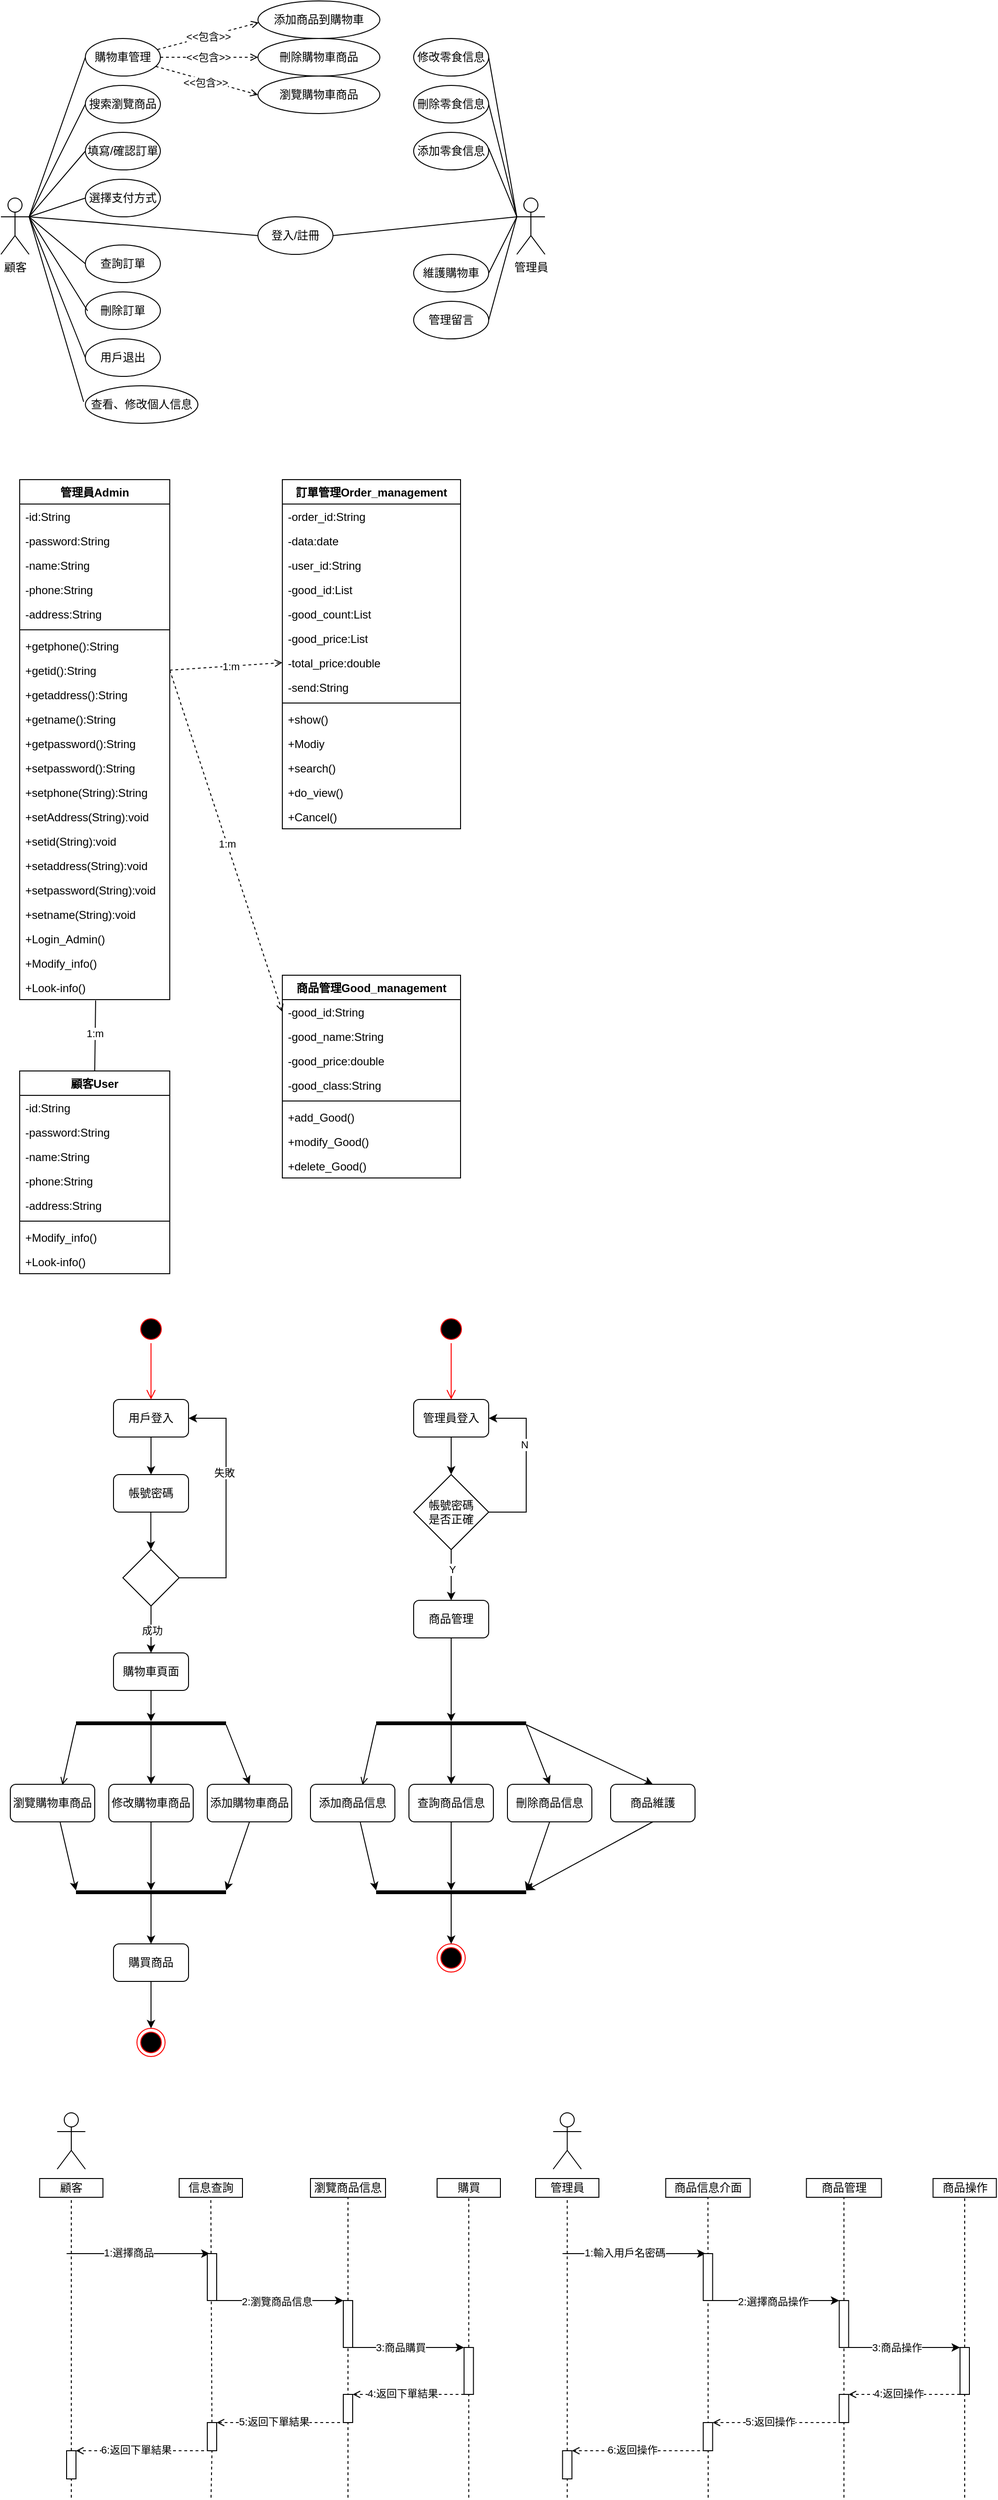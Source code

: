 <mxfile version="22.1.11" type="device">
  <diagram name="第 1 页" id="xGDCPGlHHJBJLTIYR2QR">
    <mxGraphModel dx="487" dy="579" grid="1" gridSize="10" guides="1" tooltips="1" connect="1" arrows="1" fold="1" page="1" pageScale="1" pageWidth="827" pageHeight="1169" math="0" shadow="0">
      <root>
        <mxCell id="0" />
        <mxCell id="1" parent="0" />
        <mxCell id="R4_N7VDTwJTW9j9vGSac-1" value="顧客" style="shape=umlActor;verticalLabelPosition=bottom;verticalAlign=top;html=1;outlineConnect=0;direction=east;" vertex="1" parent="1">
          <mxGeometry x="10" y="220" width="30" height="60" as="geometry" />
        </mxCell>
        <mxCell id="R4_N7VDTwJTW9j9vGSac-4" value="管理員" style="shape=umlActor;verticalLabelPosition=bottom;verticalAlign=top;html=1;outlineConnect=0;direction=east;" vertex="1" parent="1">
          <mxGeometry x="560" y="220" width="30" height="60" as="geometry" />
        </mxCell>
        <mxCell id="R4_N7VDTwJTW9j9vGSac-5" value="購物車管理" style="ellipse;whiteSpace=wrap;html=1;" vertex="1" parent="1">
          <mxGeometry x="100" y="50" width="80" height="40" as="geometry" />
        </mxCell>
        <mxCell id="R4_N7VDTwJTW9j9vGSac-6" value="搜索瀏覽商品" style="ellipse;whiteSpace=wrap;html=1;" vertex="1" parent="1">
          <mxGeometry x="100" y="100" width="80" height="40" as="geometry" />
        </mxCell>
        <mxCell id="R4_N7VDTwJTW9j9vGSac-7" value="填寫/確認訂單" style="ellipse;whiteSpace=wrap;html=1;" vertex="1" parent="1">
          <mxGeometry x="100" y="150" width="80" height="40" as="geometry" />
        </mxCell>
        <mxCell id="R4_N7VDTwJTW9j9vGSac-8" value="選擇支付方式" style="ellipse;whiteSpace=wrap;html=1;" vertex="1" parent="1">
          <mxGeometry x="100" y="200" width="80" height="40" as="geometry" />
        </mxCell>
        <mxCell id="R4_N7VDTwJTW9j9vGSac-9" value="查詢訂單" style="ellipse;whiteSpace=wrap;html=1;" vertex="1" parent="1">
          <mxGeometry x="100" y="270" width="80" height="40" as="geometry" />
        </mxCell>
        <mxCell id="R4_N7VDTwJTW9j9vGSac-10" value="刪除訂單" style="ellipse;whiteSpace=wrap;html=1;" vertex="1" parent="1">
          <mxGeometry x="100" y="320" width="80" height="40" as="geometry" />
        </mxCell>
        <mxCell id="R4_N7VDTwJTW9j9vGSac-11" value="用戶退出" style="ellipse;whiteSpace=wrap;html=1;" vertex="1" parent="1">
          <mxGeometry x="100" y="370" width="80" height="40" as="geometry" />
        </mxCell>
        <mxCell id="R4_N7VDTwJTW9j9vGSac-12" value="查看、修改個人信息" style="ellipse;whiteSpace=wrap;html=1;" vertex="1" parent="1">
          <mxGeometry x="100" y="420" width="120" height="40" as="geometry" />
        </mxCell>
        <mxCell id="R4_N7VDTwJTW9j9vGSac-13" value="登入/註冊" style="ellipse;whiteSpace=wrap;html=1;" vertex="1" parent="1">
          <mxGeometry x="284" y="240" width="80" height="40" as="geometry" />
        </mxCell>
        <mxCell id="R4_N7VDTwJTW9j9vGSac-14" value="添加商品到購物車" style="ellipse;whiteSpace=wrap;html=1;" vertex="1" parent="1">
          <mxGeometry x="284" y="10" width="130" height="40" as="geometry" />
        </mxCell>
        <mxCell id="R4_N7VDTwJTW9j9vGSac-15" value="刪除購物車商品" style="ellipse;whiteSpace=wrap;html=1;" vertex="1" parent="1">
          <mxGeometry x="284" y="50" width="130" height="40" as="geometry" />
        </mxCell>
        <mxCell id="R4_N7VDTwJTW9j9vGSac-16" value="瀏覽購物車商品" style="ellipse;whiteSpace=wrap;html=1;" vertex="1" parent="1">
          <mxGeometry x="284" y="90" width="130" height="40" as="geometry" />
        </mxCell>
        <mxCell id="R4_N7VDTwJTW9j9vGSac-18" value="修改零食信息" style="ellipse;whiteSpace=wrap;html=1;" vertex="1" parent="1">
          <mxGeometry x="450" y="50" width="80" height="40" as="geometry" />
        </mxCell>
        <mxCell id="R4_N7VDTwJTW9j9vGSac-19" value="刪除零食信息" style="ellipse;whiteSpace=wrap;html=1;" vertex="1" parent="1">
          <mxGeometry x="450" y="100" width="80" height="40" as="geometry" />
        </mxCell>
        <mxCell id="R4_N7VDTwJTW9j9vGSac-20" value="添加零食信息" style="ellipse;whiteSpace=wrap;html=1;" vertex="1" parent="1">
          <mxGeometry x="450" y="150" width="80" height="40" as="geometry" />
        </mxCell>
        <mxCell id="R4_N7VDTwJTW9j9vGSac-21" value="維護購物車" style="ellipse;whiteSpace=wrap;html=1;" vertex="1" parent="1">
          <mxGeometry x="450" y="280" width="80" height="40" as="geometry" />
        </mxCell>
        <mxCell id="R4_N7VDTwJTW9j9vGSac-22" value="管理留言" style="ellipse;whiteSpace=wrap;html=1;" vertex="1" parent="1">
          <mxGeometry x="450" y="330" width="80" height="40" as="geometry" />
        </mxCell>
        <mxCell id="R4_N7VDTwJTW9j9vGSac-24" value="" style="endArrow=open;dashed=1;html=1;rounded=0;entryX=0;entryY=0.5;entryDx=0;entryDy=0;endFill=0;" edge="1" parent="1" source="R4_N7VDTwJTW9j9vGSac-5" target="R4_N7VDTwJTW9j9vGSac-16">
          <mxGeometry width="50" height="50" relative="1" as="geometry">
            <mxPoint x="230" y="140" as="sourcePoint" />
            <mxPoint x="280" y="90" as="targetPoint" />
          </mxGeometry>
        </mxCell>
        <mxCell id="R4_N7VDTwJTW9j9vGSac-25" value="&amp;lt;&amp;lt;包含&amp;gt;&amp;gt;" style="edgeLabel;html=1;align=center;verticalAlign=middle;resizable=0;points=[];" vertex="1" connectable="0" parent="R4_N7VDTwJTW9j9vGSac-24">
          <mxGeometry x="-0.02" y="-2" relative="1" as="geometry">
            <mxPoint as="offset" />
          </mxGeometry>
        </mxCell>
        <mxCell id="R4_N7VDTwJTW9j9vGSac-27" value="" style="endArrow=open;dashed=1;html=1;rounded=0;exitX=1;exitY=0.5;exitDx=0;exitDy=0;entryX=0;entryY=0.5;entryDx=0;entryDy=0;endFill=0;" edge="1" parent="1" source="R4_N7VDTwJTW9j9vGSac-5" target="R4_N7VDTwJTW9j9vGSac-15">
          <mxGeometry width="50" height="50" relative="1" as="geometry">
            <mxPoint x="270" y="150" as="sourcePoint" />
            <mxPoint x="320" y="100" as="targetPoint" />
          </mxGeometry>
        </mxCell>
        <mxCell id="R4_N7VDTwJTW9j9vGSac-28" value="&amp;lt;&amp;lt;包含&amp;gt;&amp;gt;" style="edgeLabel;html=1;align=center;verticalAlign=middle;resizable=0;points=[];" vertex="1" connectable="0" parent="R4_N7VDTwJTW9j9vGSac-27">
          <mxGeometry x="0.259" y="-1" relative="1" as="geometry">
            <mxPoint x="-15" y="-1" as="offset" />
          </mxGeometry>
        </mxCell>
        <mxCell id="R4_N7VDTwJTW9j9vGSac-29" value="" style="endArrow=open;dashed=1;html=1;rounded=0;exitX=0.963;exitY=0.293;exitDx=0;exitDy=0;exitPerimeter=0;entryX=0.007;entryY=0.576;entryDx=0;entryDy=0;entryPerimeter=0;endFill=0;" edge="1" parent="1" source="R4_N7VDTwJTW9j9vGSac-5" target="R4_N7VDTwJTW9j9vGSac-14">
          <mxGeometry width="50" height="50" relative="1" as="geometry">
            <mxPoint x="230" y="150" as="sourcePoint" />
            <mxPoint x="280" y="100" as="targetPoint" />
          </mxGeometry>
        </mxCell>
        <mxCell id="R4_N7VDTwJTW9j9vGSac-30" value="&amp;lt;&amp;lt;包含&amp;gt;&amp;gt;" style="edgeLabel;html=1;align=center;verticalAlign=middle;resizable=0;points=[];" vertex="1" connectable="0" parent="R4_N7VDTwJTW9j9vGSac-29">
          <mxGeometry x="-0.01" relative="1" as="geometry">
            <mxPoint as="offset" />
          </mxGeometry>
        </mxCell>
        <mxCell id="R4_N7VDTwJTW9j9vGSac-31" value="" style="endArrow=none;html=1;rounded=0;entryX=0;entryY=0.5;entryDx=0;entryDy=0;endFill=0;" edge="1" parent="1" target="R4_N7VDTwJTW9j9vGSac-5">
          <mxGeometry width="50" height="50" relative="1" as="geometry">
            <mxPoint x="40" y="240" as="sourcePoint" />
            <mxPoint x="360" y="210" as="targetPoint" />
          </mxGeometry>
        </mxCell>
        <mxCell id="R4_N7VDTwJTW9j9vGSac-32" value="" style="endArrow=none;html=1;rounded=0;exitX=1;exitY=0.333;exitDx=0;exitDy=0;exitPerimeter=0;entryX=0;entryY=0.5;entryDx=0;entryDy=0;endFill=0;" edge="1" parent="1" source="R4_N7VDTwJTW9j9vGSac-1" target="R4_N7VDTwJTW9j9vGSac-6">
          <mxGeometry width="50" height="50" relative="1" as="geometry">
            <mxPoint x="310" y="260" as="sourcePoint" />
            <mxPoint x="360" y="210" as="targetPoint" />
          </mxGeometry>
        </mxCell>
        <mxCell id="R4_N7VDTwJTW9j9vGSac-33" value="" style="endArrow=none;html=1;rounded=0;exitX=1;exitY=0.333;exitDx=0;exitDy=0;exitPerimeter=0;entryX=0;entryY=0.5;entryDx=0;entryDy=0;endFill=0;" edge="1" parent="1" source="R4_N7VDTwJTW9j9vGSac-1" target="R4_N7VDTwJTW9j9vGSac-7">
          <mxGeometry width="50" height="50" relative="1" as="geometry">
            <mxPoint x="290" y="290" as="sourcePoint" />
            <mxPoint x="340" y="240" as="targetPoint" />
          </mxGeometry>
        </mxCell>
        <mxCell id="R4_N7VDTwJTW9j9vGSac-35" value="" style="endArrow=none;html=1;rounded=0;entryX=0;entryY=0.5;entryDx=0;entryDy=0;endFill=0;" edge="1" parent="1" target="R4_N7VDTwJTW9j9vGSac-8">
          <mxGeometry width="50" height="50" relative="1" as="geometry">
            <mxPoint x="40" y="240" as="sourcePoint" />
            <mxPoint x="330" y="240" as="targetPoint" />
          </mxGeometry>
        </mxCell>
        <mxCell id="R4_N7VDTwJTW9j9vGSac-36" value="" style="endArrow=none;html=1;rounded=0;exitX=1;exitY=0.333;exitDx=0;exitDy=0;exitPerimeter=0;entryX=0;entryY=0.5;entryDx=0;entryDy=0;" edge="1" parent="1" source="R4_N7VDTwJTW9j9vGSac-1" target="R4_N7VDTwJTW9j9vGSac-13">
          <mxGeometry width="50" height="50" relative="1" as="geometry">
            <mxPoint x="240" y="330" as="sourcePoint" />
            <mxPoint x="290" y="280" as="targetPoint" />
          </mxGeometry>
        </mxCell>
        <mxCell id="R4_N7VDTwJTW9j9vGSac-37" value="" style="endArrow=none;html=1;rounded=0;entryX=0;entryY=0.5;entryDx=0;entryDy=0;" edge="1" parent="1" target="R4_N7VDTwJTW9j9vGSac-9">
          <mxGeometry width="50" height="50" relative="1" as="geometry">
            <mxPoint x="40" y="240" as="sourcePoint" />
            <mxPoint x="100" y="260" as="targetPoint" />
          </mxGeometry>
        </mxCell>
        <mxCell id="R4_N7VDTwJTW9j9vGSac-38" value="" style="endArrow=none;html=1;rounded=0;entryX=0.03;entryY=0.507;entryDx=0;entryDy=0;entryPerimeter=0;" edge="1" parent="1" target="R4_N7VDTwJTW9j9vGSac-10">
          <mxGeometry width="50" height="50" relative="1" as="geometry">
            <mxPoint x="40" y="240" as="sourcePoint" />
            <mxPoint x="110" y="300" as="targetPoint" />
          </mxGeometry>
        </mxCell>
        <mxCell id="R4_N7VDTwJTW9j9vGSac-39" value="" style="endArrow=none;html=1;rounded=0;exitX=-0.015;exitY=0.429;exitDx=0;exitDy=0;exitPerimeter=0;" edge="1" parent="1" source="R4_N7VDTwJTW9j9vGSac-12">
          <mxGeometry width="50" height="50" relative="1" as="geometry">
            <mxPoint x="20" y="360" as="sourcePoint" />
            <mxPoint x="40" y="240" as="targetPoint" />
          </mxGeometry>
        </mxCell>
        <mxCell id="R4_N7VDTwJTW9j9vGSac-40" value="" style="endArrow=none;html=1;rounded=0;entryX=0;entryY=0.333;entryDx=0;entryDy=0;entryPerimeter=0;exitX=1;exitY=0.5;exitDx=0;exitDy=0;" edge="1" parent="1" source="R4_N7VDTwJTW9j9vGSac-13" target="R4_N7VDTwJTW9j9vGSac-4">
          <mxGeometry width="50" height="50" relative="1" as="geometry">
            <mxPoint x="520" y="270" as="sourcePoint" />
            <mxPoint x="570" y="220" as="targetPoint" />
          </mxGeometry>
        </mxCell>
        <mxCell id="R4_N7VDTwJTW9j9vGSac-42" value="" style="endArrow=none;html=1;rounded=0;exitX=1;exitY=0.5;exitDx=0;exitDy=0;" edge="1" parent="1" source="R4_N7VDTwJTW9j9vGSac-21">
          <mxGeometry width="50" height="50" relative="1" as="geometry">
            <mxPoint x="510" y="310" as="sourcePoint" />
            <mxPoint x="560" y="240" as="targetPoint" />
          </mxGeometry>
        </mxCell>
        <mxCell id="R4_N7VDTwJTW9j9vGSac-43" value="" style="endArrow=none;html=1;rounded=0;exitX=1;exitY=0.5;exitDx=0;exitDy=0;" edge="1" parent="1" source="R4_N7VDTwJTW9j9vGSac-22">
          <mxGeometry width="50" height="50" relative="1" as="geometry">
            <mxPoint x="510" y="320" as="sourcePoint" />
            <mxPoint x="560" y="240" as="targetPoint" />
          </mxGeometry>
        </mxCell>
        <mxCell id="R4_N7VDTwJTW9j9vGSac-44" value="" style="endArrow=none;html=1;rounded=0;exitX=0;exitY=0.333;exitDx=0;exitDy=0;exitPerimeter=0;entryX=0.999;entryY=0.424;entryDx=0;entryDy=0;entryPerimeter=0;" edge="1" parent="1" source="R4_N7VDTwJTW9j9vGSac-4" target="R4_N7VDTwJTW9j9vGSac-20">
          <mxGeometry width="50" height="50" relative="1" as="geometry">
            <mxPoint x="550" y="220" as="sourcePoint" />
            <mxPoint x="600" y="170" as="targetPoint" />
          </mxGeometry>
        </mxCell>
        <mxCell id="R4_N7VDTwJTW9j9vGSac-45" value="" style="endArrow=none;html=1;rounded=0;entryX=1;entryY=0.5;entryDx=0;entryDy=0;" edge="1" parent="1" target="R4_N7VDTwJTW9j9vGSac-19">
          <mxGeometry width="50" height="50" relative="1" as="geometry">
            <mxPoint x="560" y="240" as="sourcePoint" />
            <mxPoint x="630" y="160" as="targetPoint" />
          </mxGeometry>
        </mxCell>
        <mxCell id="R4_N7VDTwJTW9j9vGSac-46" value="" style="endArrow=none;html=1;rounded=0;entryX=1;entryY=0.5;entryDx=0;entryDy=0;" edge="1" parent="1" target="R4_N7VDTwJTW9j9vGSac-18">
          <mxGeometry width="50" height="50" relative="1" as="geometry">
            <mxPoint x="560" y="240" as="sourcePoint" />
            <mxPoint x="610" y="190" as="targetPoint" />
          </mxGeometry>
        </mxCell>
        <mxCell id="R4_N7VDTwJTW9j9vGSac-47" value="" style="endArrow=none;html=1;rounded=0;entryX=0;entryY=0.5;entryDx=0;entryDy=0;exitX=1;exitY=0.333;exitDx=0;exitDy=0;exitPerimeter=0;" edge="1" parent="1" source="R4_N7VDTwJTW9j9vGSac-1" target="R4_N7VDTwJTW9j9vGSac-11">
          <mxGeometry width="50" height="50" relative="1" as="geometry">
            <mxPoint x="50" y="410" as="sourcePoint" />
            <mxPoint x="100" y="360" as="targetPoint" />
          </mxGeometry>
        </mxCell>
        <mxCell id="R4_N7VDTwJTW9j9vGSac-48" value="管理員Admin" style="swimlane;fontStyle=1;align=center;verticalAlign=top;childLayout=stackLayout;horizontal=1;startSize=26;horizontalStack=0;resizeParent=1;resizeParentMax=0;resizeLast=0;collapsible=1;marginBottom=0;whiteSpace=wrap;html=1;" vertex="1" parent="1">
          <mxGeometry x="30" y="520" width="160" height="554" as="geometry" />
        </mxCell>
        <mxCell id="R4_N7VDTwJTW9j9vGSac-49" value="-id:String" style="text;strokeColor=none;fillColor=none;align=left;verticalAlign=top;spacingLeft=4;spacingRight=4;overflow=hidden;rotatable=0;points=[[0,0.5],[1,0.5]];portConstraint=eastwest;whiteSpace=wrap;html=1;" vertex="1" parent="R4_N7VDTwJTW9j9vGSac-48">
          <mxGeometry y="26" width="160" height="26" as="geometry" />
        </mxCell>
        <mxCell id="R4_N7VDTwJTW9j9vGSac-52" value="-password:String" style="text;strokeColor=none;fillColor=none;align=left;verticalAlign=top;spacingLeft=4;spacingRight=4;overflow=hidden;rotatable=0;points=[[0,0.5],[1,0.5]];portConstraint=eastwest;whiteSpace=wrap;html=1;" vertex="1" parent="R4_N7VDTwJTW9j9vGSac-48">
          <mxGeometry y="52" width="160" height="26" as="geometry" />
        </mxCell>
        <mxCell id="R4_N7VDTwJTW9j9vGSac-55" value="-name:String" style="text;strokeColor=none;fillColor=none;align=left;verticalAlign=top;spacingLeft=4;spacingRight=4;overflow=hidden;rotatable=0;points=[[0,0.5],[1,0.5]];portConstraint=eastwest;whiteSpace=wrap;html=1;" vertex="1" parent="R4_N7VDTwJTW9j9vGSac-48">
          <mxGeometry y="78" width="160" height="26" as="geometry" />
        </mxCell>
        <mxCell id="R4_N7VDTwJTW9j9vGSac-54" value="-phone:String" style="text;strokeColor=none;fillColor=none;align=left;verticalAlign=top;spacingLeft=4;spacingRight=4;overflow=hidden;rotatable=0;points=[[0,0.5],[1,0.5]];portConstraint=eastwest;whiteSpace=wrap;html=1;" vertex="1" parent="R4_N7VDTwJTW9j9vGSac-48">
          <mxGeometry y="104" width="160" height="26" as="geometry" />
        </mxCell>
        <mxCell id="R4_N7VDTwJTW9j9vGSac-53" value="-address:String" style="text;strokeColor=none;fillColor=none;align=left;verticalAlign=top;spacingLeft=4;spacingRight=4;overflow=hidden;rotatable=0;points=[[0,0.5],[1,0.5]];portConstraint=eastwest;whiteSpace=wrap;html=1;" vertex="1" parent="R4_N7VDTwJTW9j9vGSac-48">
          <mxGeometry y="130" width="160" height="26" as="geometry" />
        </mxCell>
        <mxCell id="R4_N7VDTwJTW9j9vGSac-50" value="" style="line;strokeWidth=1;fillColor=none;align=left;verticalAlign=middle;spacingTop=-1;spacingLeft=3;spacingRight=3;rotatable=0;labelPosition=right;points=[];portConstraint=eastwest;strokeColor=inherit;" vertex="1" parent="R4_N7VDTwJTW9j9vGSac-48">
          <mxGeometry y="156" width="160" height="8" as="geometry" />
        </mxCell>
        <mxCell id="R4_N7VDTwJTW9j9vGSac-57" value="+getphone():String" style="text;strokeColor=none;fillColor=none;align=left;verticalAlign=top;spacingLeft=4;spacingRight=4;overflow=hidden;rotatable=0;points=[[0,0.5],[1,0.5]];portConstraint=eastwest;whiteSpace=wrap;html=1;" vertex="1" parent="R4_N7VDTwJTW9j9vGSac-48">
          <mxGeometry y="164" width="160" height="26" as="geometry" />
        </mxCell>
        <mxCell id="R4_N7VDTwJTW9j9vGSac-65" value="+getid():String" style="text;strokeColor=none;fillColor=none;align=left;verticalAlign=top;spacingLeft=4;spacingRight=4;overflow=hidden;rotatable=0;points=[[0,0.5],[1,0.5]];portConstraint=eastwest;whiteSpace=wrap;html=1;" vertex="1" parent="R4_N7VDTwJTW9j9vGSac-48">
          <mxGeometry y="190" width="160" height="26" as="geometry" />
        </mxCell>
        <mxCell id="R4_N7VDTwJTW9j9vGSac-71" value="+getaddress():String" style="text;strokeColor=none;fillColor=none;align=left;verticalAlign=top;spacingLeft=4;spacingRight=4;overflow=hidden;rotatable=0;points=[[0,0.5],[1,0.5]];portConstraint=eastwest;whiteSpace=wrap;html=1;" vertex="1" parent="R4_N7VDTwJTW9j9vGSac-48">
          <mxGeometry y="216" width="160" height="26" as="geometry" />
        </mxCell>
        <mxCell id="R4_N7VDTwJTW9j9vGSac-69" value="+getname():String" style="text;strokeColor=none;fillColor=none;align=left;verticalAlign=top;spacingLeft=4;spacingRight=4;overflow=hidden;rotatable=0;points=[[0,0.5],[1,0.5]];portConstraint=eastwest;whiteSpace=wrap;html=1;" vertex="1" parent="R4_N7VDTwJTW9j9vGSac-48">
          <mxGeometry y="242" width="160" height="26" as="geometry" />
        </mxCell>
        <mxCell id="R4_N7VDTwJTW9j9vGSac-68" value="+getpassword():String" style="text;strokeColor=none;fillColor=none;align=left;verticalAlign=top;spacingLeft=4;spacingRight=4;overflow=hidden;rotatable=0;points=[[0,0.5],[1,0.5]];portConstraint=eastwest;whiteSpace=wrap;html=1;" vertex="1" parent="R4_N7VDTwJTW9j9vGSac-48">
          <mxGeometry y="268" width="160" height="26" as="geometry" />
        </mxCell>
        <mxCell id="R4_N7VDTwJTW9j9vGSac-67" value="+setpassword():String" style="text;strokeColor=none;fillColor=none;align=left;verticalAlign=top;spacingLeft=4;spacingRight=4;overflow=hidden;rotatable=0;points=[[0,0.5],[1,0.5]];portConstraint=eastwest;whiteSpace=wrap;html=1;" vertex="1" parent="R4_N7VDTwJTW9j9vGSac-48">
          <mxGeometry y="294" width="160" height="26" as="geometry" />
        </mxCell>
        <mxCell id="R4_N7VDTwJTW9j9vGSac-66" value="+setphone(String):String" style="text;strokeColor=none;fillColor=none;align=left;verticalAlign=top;spacingLeft=4;spacingRight=4;overflow=hidden;rotatable=0;points=[[0,0.5],[1,0.5]];portConstraint=eastwest;whiteSpace=wrap;html=1;" vertex="1" parent="R4_N7VDTwJTW9j9vGSac-48">
          <mxGeometry y="320" width="160" height="26" as="geometry" />
        </mxCell>
        <mxCell id="R4_N7VDTwJTW9j9vGSac-72" value="+setAddress(String):void" style="text;strokeColor=none;fillColor=none;align=left;verticalAlign=top;spacingLeft=4;spacingRight=4;overflow=hidden;rotatable=0;points=[[0,0.5],[1,0.5]];portConstraint=eastwest;whiteSpace=wrap;html=1;" vertex="1" parent="R4_N7VDTwJTW9j9vGSac-48">
          <mxGeometry y="346" width="160" height="26" as="geometry" />
        </mxCell>
        <mxCell id="R4_N7VDTwJTW9j9vGSac-74" value="+setid(String):void" style="text;strokeColor=none;fillColor=none;align=left;verticalAlign=top;spacingLeft=4;spacingRight=4;overflow=hidden;rotatable=0;points=[[0,0.5],[1,0.5]];portConstraint=eastwest;whiteSpace=wrap;html=1;" vertex="1" parent="R4_N7VDTwJTW9j9vGSac-48">
          <mxGeometry y="372" width="160" height="26" as="geometry" />
        </mxCell>
        <mxCell id="R4_N7VDTwJTW9j9vGSac-75" value="+setaddress(String):void" style="text;strokeColor=none;fillColor=none;align=left;verticalAlign=top;spacingLeft=4;spacingRight=4;overflow=hidden;rotatable=0;points=[[0,0.5],[1,0.5]];portConstraint=eastwest;whiteSpace=wrap;html=1;" vertex="1" parent="R4_N7VDTwJTW9j9vGSac-48">
          <mxGeometry y="398" width="160" height="26" as="geometry" />
        </mxCell>
        <mxCell id="R4_N7VDTwJTW9j9vGSac-76" value="+setpassword(String):void" style="text;strokeColor=none;fillColor=none;align=left;verticalAlign=top;spacingLeft=4;spacingRight=4;overflow=hidden;rotatable=0;points=[[0,0.5],[1,0.5]];portConstraint=eastwest;whiteSpace=wrap;html=1;" vertex="1" parent="R4_N7VDTwJTW9j9vGSac-48">
          <mxGeometry y="424" width="160" height="26" as="geometry" />
        </mxCell>
        <mxCell id="R4_N7VDTwJTW9j9vGSac-77" value="+setname(String):void" style="text;strokeColor=none;fillColor=none;align=left;verticalAlign=top;spacingLeft=4;spacingRight=4;overflow=hidden;rotatable=0;points=[[0,0.5],[1,0.5]];portConstraint=eastwest;whiteSpace=wrap;html=1;" vertex="1" parent="R4_N7VDTwJTW9j9vGSac-48">
          <mxGeometry y="450" width="160" height="26" as="geometry" />
        </mxCell>
        <mxCell id="R4_N7VDTwJTW9j9vGSac-78" value="+Login_Admin()" style="text;strokeColor=none;fillColor=none;align=left;verticalAlign=top;spacingLeft=4;spacingRight=4;overflow=hidden;rotatable=0;points=[[0,0.5],[1,0.5]];portConstraint=eastwest;whiteSpace=wrap;html=1;" vertex="1" parent="R4_N7VDTwJTW9j9vGSac-48">
          <mxGeometry y="476" width="160" height="26" as="geometry" />
        </mxCell>
        <mxCell id="R4_N7VDTwJTW9j9vGSac-79" value="+Modify_info()" style="text;strokeColor=none;fillColor=none;align=left;verticalAlign=top;spacingLeft=4;spacingRight=4;overflow=hidden;rotatable=0;points=[[0,0.5],[1,0.5]];portConstraint=eastwest;whiteSpace=wrap;html=1;" vertex="1" parent="R4_N7VDTwJTW9j9vGSac-48">
          <mxGeometry y="502" width="160" height="26" as="geometry" />
        </mxCell>
        <mxCell id="R4_N7VDTwJTW9j9vGSac-80" value="+Look-info()" style="text;strokeColor=none;fillColor=none;align=left;verticalAlign=top;spacingLeft=4;spacingRight=4;overflow=hidden;rotatable=0;points=[[0,0.5],[1,0.5]];portConstraint=eastwest;whiteSpace=wrap;html=1;" vertex="1" parent="R4_N7VDTwJTW9j9vGSac-48">
          <mxGeometry y="528" width="160" height="26" as="geometry" />
        </mxCell>
        <mxCell id="R4_N7VDTwJTW9j9vGSac-86" value="顧客User" style="swimlane;fontStyle=1;align=center;verticalAlign=top;childLayout=stackLayout;horizontal=1;startSize=26;horizontalStack=0;resizeParent=1;resizeParentMax=0;resizeLast=0;collapsible=1;marginBottom=0;whiteSpace=wrap;html=1;" vertex="1" parent="1">
          <mxGeometry x="30" y="1150" width="160" height="216" as="geometry" />
        </mxCell>
        <mxCell id="R4_N7VDTwJTW9j9vGSac-94" value="-id:String" style="text;strokeColor=none;fillColor=none;align=left;verticalAlign=top;spacingLeft=4;spacingRight=4;overflow=hidden;rotatable=0;points=[[0,0.5],[1,0.5]];portConstraint=eastwest;whiteSpace=wrap;html=1;" vertex="1" parent="R4_N7VDTwJTW9j9vGSac-86">
          <mxGeometry y="26" width="160" height="26" as="geometry" />
        </mxCell>
        <mxCell id="R4_N7VDTwJTW9j9vGSac-90" value="-password:String" style="text;strokeColor=none;fillColor=none;align=left;verticalAlign=top;spacingLeft=4;spacingRight=4;overflow=hidden;rotatable=0;points=[[0,0.5],[1,0.5]];portConstraint=eastwest;whiteSpace=wrap;html=1;" vertex="1" parent="R4_N7VDTwJTW9j9vGSac-86">
          <mxGeometry y="52" width="160" height="26" as="geometry" />
        </mxCell>
        <mxCell id="R4_N7VDTwJTW9j9vGSac-91" value="-name:String" style="text;strokeColor=none;fillColor=none;align=left;verticalAlign=top;spacingLeft=4;spacingRight=4;overflow=hidden;rotatable=0;points=[[0,0.5],[1,0.5]];portConstraint=eastwest;whiteSpace=wrap;html=1;" vertex="1" parent="R4_N7VDTwJTW9j9vGSac-86">
          <mxGeometry y="78" width="160" height="26" as="geometry" />
        </mxCell>
        <mxCell id="R4_N7VDTwJTW9j9vGSac-92" value="-phone:String" style="text;strokeColor=none;fillColor=none;align=left;verticalAlign=top;spacingLeft=4;spacingRight=4;overflow=hidden;rotatable=0;points=[[0,0.5],[1,0.5]];portConstraint=eastwest;whiteSpace=wrap;html=1;" vertex="1" parent="R4_N7VDTwJTW9j9vGSac-86">
          <mxGeometry y="104" width="160" height="26" as="geometry" />
        </mxCell>
        <mxCell id="R4_N7VDTwJTW9j9vGSac-93" value="-address:String" style="text;strokeColor=none;fillColor=none;align=left;verticalAlign=top;spacingLeft=4;spacingRight=4;overflow=hidden;rotatable=0;points=[[0,0.5],[1,0.5]];portConstraint=eastwest;whiteSpace=wrap;html=1;" vertex="1" parent="R4_N7VDTwJTW9j9vGSac-86">
          <mxGeometry y="130" width="160" height="26" as="geometry" />
        </mxCell>
        <mxCell id="R4_N7VDTwJTW9j9vGSac-88" value="" style="line;strokeWidth=1;fillColor=none;align=left;verticalAlign=middle;spacingTop=-1;spacingLeft=3;spacingRight=3;rotatable=0;labelPosition=right;points=[];portConstraint=eastwest;strokeColor=inherit;" vertex="1" parent="R4_N7VDTwJTW9j9vGSac-86">
          <mxGeometry y="156" width="160" height="8" as="geometry" />
        </mxCell>
        <mxCell id="R4_N7VDTwJTW9j9vGSac-95" value="+Modify_info()" style="text;strokeColor=none;fillColor=none;align=left;verticalAlign=top;spacingLeft=4;spacingRight=4;overflow=hidden;rotatable=0;points=[[0,0.5],[1,0.5]];portConstraint=eastwest;whiteSpace=wrap;html=1;" vertex="1" parent="R4_N7VDTwJTW9j9vGSac-86">
          <mxGeometry y="164" width="160" height="26" as="geometry" />
        </mxCell>
        <mxCell id="R4_N7VDTwJTW9j9vGSac-96" value="+Look-info()" style="text;strokeColor=none;fillColor=none;align=left;verticalAlign=top;spacingLeft=4;spacingRight=4;overflow=hidden;rotatable=0;points=[[0,0.5],[1,0.5]];portConstraint=eastwest;whiteSpace=wrap;html=1;" vertex="1" parent="R4_N7VDTwJTW9j9vGSac-86">
          <mxGeometry y="190" width="160" height="26" as="geometry" />
        </mxCell>
        <mxCell id="R4_N7VDTwJTW9j9vGSac-97" value="" style="endArrow=none;html=1;rounded=0;entryX=0.506;entryY=1.034;entryDx=0;entryDy=0;entryPerimeter=0;exitX=0.5;exitY=0;exitDx=0;exitDy=0;" edge="1" parent="1" source="R4_N7VDTwJTW9j9vGSac-86" target="R4_N7VDTwJTW9j9vGSac-80">
          <mxGeometry width="50" height="50" relative="1" as="geometry">
            <mxPoint x="10" y="1100" as="sourcePoint" />
            <mxPoint x="60" y="1050" as="targetPoint" />
          </mxGeometry>
        </mxCell>
        <mxCell id="R4_N7VDTwJTW9j9vGSac-98" value="1:m" style="edgeLabel;html=1;align=center;verticalAlign=middle;resizable=0;points=[];" vertex="1" connectable="0" parent="R4_N7VDTwJTW9j9vGSac-97">
          <mxGeometry x="0.059" y="1" relative="1" as="geometry">
            <mxPoint as="offset" />
          </mxGeometry>
        </mxCell>
        <mxCell id="R4_N7VDTwJTW9j9vGSac-99" value="訂單管理Order_management" style="swimlane;fontStyle=1;align=center;verticalAlign=top;childLayout=stackLayout;horizontal=1;startSize=26;horizontalStack=0;resizeParent=1;resizeParentMax=0;resizeLast=0;collapsible=1;marginBottom=0;whiteSpace=wrap;html=1;" vertex="1" parent="1">
          <mxGeometry x="310" y="520" width="190" height="372" as="geometry" />
        </mxCell>
        <mxCell id="R4_N7VDTwJTW9j9vGSac-100" value="-order_id:String" style="text;strokeColor=none;fillColor=none;align=left;verticalAlign=top;spacingLeft=4;spacingRight=4;overflow=hidden;rotatable=0;points=[[0,0.5],[1,0.5]];portConstraint=eastwest;whiteSpace=wrap;html=1;" vertex="1" parent="R4_N7VDTwJTW9j9vGSac-99">
          <mxGeometry y="26" width="190" height="26" as="geometry" />
        </mxCell>
        <mxCell id="R4_N7VDTwJTW9j9vGSac-104" value="-data:date" style="text;strokeColor=none;fillColor=none;align=left;verticalAlign=top;spacingLeft=4;spacingRight=4;overflow=hidden;rotatable=0;points=[[0,0.5],[1,0.5]];portConstraint=eastwest;whiteSpace=wrap;html=1;" vertex="1" parent="R4_N7VDTwJTW9j9vGSac-99">
          <mxGeometry y="52" width="190" height="26" as="geometry" />
        </mxCell>
        <mxCell id="R4_N7VDTwJTW9j9vGSac-108" value="-user_id:String" style="text;strokeColor=none;fillColor=none;align=left;verticalAlign=top;spacingLeft=4;spacingRight=4;overflow=hidden;rotatable=0;points=[[0,0.5],[1,0.5]];portConstraint=eastwest;whiteSpace=wrap;html=1;" vertex="1" parent="R4_N7VDTwJTW9j9vGSac-99">
          <mxGeometry y="78" width="190" height="26" as="geometry" />
        </mxCell>
        <mxCell id="R4_N7VDTwJTW9j9vGSac-109" value="-good_id:List" style="text;strokeColor=none;fillColor=none;align=left;verticalAlign=top;spacingLeft=4;spacingRight=4;overflow=hidden;rotatable=0;points=[[0,0.5],[1,0.5]];portConstraint=eastwest;whiteSpace=wrap;html=1;" vertex="1" parent="R4_N7VDTwJTW9j9vGSac-99">
          <mxGeometry y="104" width="190" height="26" as="geometry" />
        </mxCell>
        <mxCell id="R4_N7VDTwJTW9j9vGSac-107" value="-good_count:List" style="text;strokeColor=none;fillColor=none;align=left;verticalAlign=top;spacingLeft=4;spacingRight=4;overflow=hidden;rotatable=0;points=[[0,0.5],[1,0.5]];portConstraint=eastwest;whiteSpace=wrap;html=1;" vertex="1" parent="R4_N7VDTwJTW9j9vGSac-99">
          <mxGeometry y="130" width="190" height="26" as="geometry" />
        </mxCell>
        <mxCell id="R4_N7VDTwJTW9j9vGSac-106" value="-good_price:List" style="text;strokeColor=none;fillColor=none;align=left;verticalAlign=top;spacingLeft=4;spacingRight=4;overflow=hidden;rotatable=0;points=[[0,0.5],[1,0.5]];portConstraint=eastwest;whiteSpace=wrap;html=1;" vertex="1" parent="R4_N7VDTwJTW9j9vGSac-99">
          <mxGeometry y="156" width="190" height="26" as="geometry" />
        </mxCell>
        <mxCell id="R4_N7VDTwJTW9j9vGSac-105" value="-total_price:double" style="text;strokeColor=none;fillColor=none;align=left;verticalAlign=top;spacingLeft=4;spacingRight=4;overflow=hidden;rotatable=0;points=[[0,0.5],[1,0.5]];portConstraint=eastwest;whiteSpace=wrap;html=1;" vertex="1" parent="R4_N7VDTwJTW9j9vGSac-99">
          <mxGeometry y="182" width="190" height="26" as="geometry" />
        </mxCell>
        <mxCell id="R4_N7VDTwJTW9j9vGSac-103" value="-send:String" style="text;strokeColor=none;fillColor=none;align=left;verticalAlign=top;spacingLeft=4;spacingRight=4;overflow=hidden;rotatable=0;points=[[0,0.5],[1,0.5]];portConstraint=eastwest;whiteSpace=wrap;html=1;" vertex="1" parent="R4_N7VDTwJTW9j9vGSac-99">
          <mxGeometry y="208" width="190" height="26" as="geometry" />
        </mxCell>
        <mxCell id="R4_N7VDTwJTW9j9vGSac-101" value="" style="line;strokeWidth=1;fillColor=none;align=left;verticalAlign=middle;spacingTop=-1;spacingLeft=3;spacingRight=3;rotatable=0;labelPosition=right;points=[];portConstraint=eastwest;strokeColor=inherit;" vertex="1" parent="R4_N7VDTwJTW9j9vGSac-99">
          <mxGeometry y="234" width="190" height="8" as="geometry" />
        </mxCell>
        <mxCell id="R4_N7VDTwJTW9j9vGSac-102" value="+show()" style="text;strokeColor=none;fillColor=none;align=left;verticalAlign=top;spacingLeft=4;spacingRight=4;overflow=hidden;rotatable=0;points=[[0,0.5],[1,0.5]];portConstraint=eastwest;whiteSpace=wrap;html=1;" vertex="1" parent="R4_N7VDTwJTW9j9vGSac-99">
          <mxGeometry y="242" width="190" height="26" as="geometry" />
        </mxCell>
        <mxCell id="R4_N7VDTwJTW9j9vGSac-113" value="+Modiy" style="text;strokeColor=none;fillColor=none;align=left;verticalAlign=top;spacingLeft=4;spacingRight=4;overflow=hidden;rotatable=0;points=[[0,0.5],[1,0.5]];portConstraint=eastwest;whiteSpace=wrap;html=1;" vertex="1" parent="R4_N7VDTwJTW9j9vGSac-99">
          <mxGeometry y="268" width="190" height="26" as="geometry" />
        </mxCell>
        <mxCell id="R4_N7VDTwJTW9j9vGSac-112" value="+search()" style="text;strokeColor=none;fillColor=none;align=left;verticalAlign=top;spacingLeft=4;spacingRight=4;overflow=hidden;rotatable=0;points=[[0,0.5],[1,0.5]];portConstraint=eastwest;whiteSpace=wrap;html=1;" vertex="1" parent="R4_N7VDTwJTW9j9vGSac-99">
          <mxGeometry y="294" width="190" height="26" as="geometry" />
        </mxCell>
        <mxCell id="R4_N7VDTwJTW9j9vGSac-111" value="+do_view()" style="text;strokeColor=none;fillColor=none;align=left;verticalAlign=top;spacingLeft=4;spacingRight=4;overflow=hidden;rotatable=0;points=[[0,0.5],[1,0.5]];portConstraint=eastwest;whiteSpace=wrap;html=1;" vertex="1" parent="R4_N7VDTwJTW9j9vGSac-99">
          <mxGeometry y="320" width="190" height="26" as="geometry" />
        </mxCell>
        <mxCell id="R4_N7VDTwJTW9j9vGSac-110" value="+Cancel()" style="text;strokeColor=none;fillColor=none;align=left;verticalAlign=top;spacingLeft=4;spacingRight=4;overflow=hidden;rotatable=0;points=[[0,0.5],[1,0.5]];portConstraint=eastwest;whiteSpace=wrap;html=1;" vertex="1" parent="R4_N7VDTwJTW9j9vGSac-99">
          <mxGeometry y="346" width="190" height="26" as="geometry" />
        </mxCell>
        <mxCell id="R4_N7VDTwJTW9j9vGSac-115" value="商品管理Good_management" style="swimlane;fontStyle=1;align=center;verticalAlign=top;childLayout=stackLayout;horizontal=1;startSize=26;horizontalStack=0;resizeParent=1;resizeParentMax=0;resizeLast=0;collapsible=1;marginBottom=0;whiteSpace=wrap;html=1;" vertex="1" parent="1">
          <mxGeometry x="310" y="1048" width="190" height="216" as="geometry" />
        </mxCell>
        <mxCell id="R4_N7VDTwJTW9j9vGSac-116" value="-good_id:String" style="text;strokeColor=none;fillColor=none;align=left;verticalAlign=top;spacingLeft=4;spacingRight=4;overflow=hidden;rotatable=0;points=[[0,0.5],[1,0.5]];portConstraint=eastwest;whiteSpace=wrap;html=1;" vertex="1" parent="R4_N7VDTwJTW9j9vGSac-115">
          <mxGeometry y="26" width="190" height="26" as="geometry" />
        </mxCell>
        <mxCell id="R4_N7VDTwJTW9j9vGSac-122" value="-good_name:String" style="text;strokeColor=none;fillColor=none;align=left;verticalAlign=top;spacingLeft=4;spacingRight=4;overflow=hidden;rotatable=0;points=[[0,0.5],[1,0.5]];portConstraint=eastwest;whiteSpace=wrap;html=1;" vertex="1" parent="R4_N7VDTwJTW9j9vGSac-115">
          <mxGeometry y="52" width="190" height="26" as="geometry" />
        </mxCell>
        <mxCell id="R4_N7VDTwJTW9j9vGSac-121" value="-good_price:double" style="text;strokeColor=none;fillColor=none;align=left;verticalAlign=top;spacingLeft=4;spacingRight=4;overflow=hidden;rotatable=0;points=[[0,0.5],[1,0.5]];portConstraint=eastwest;whiteSpace=wrap;html=1;" vertex="1" parent="R4_N7VDTwJTW9j9vGSac-115">
          <mxGeometry y="78" width="190" height="26" as="geometry" />
        </mxCell>
        <mxCell id="R4_N7VDTwJTW9j9vGSac-120" value="-good_class:String" style="text;strokeColor=none;fillColor=none;align=left;verticalAlign=top;spacingLeft=4;spacingRight=4;overflow=hidden;rotatable=0;points=[[0,0.5],[1,0.5]];portConstraint=eastwest;whiteSpace=wrap;html=1;" vertex="1" parent="R4_N7VDTwJTW9j9vGSac-115">
          <mxGeometry y="104" width="190" height="26" as="geometry" />
        </mxCell>
        <mxCell id="R4_N7VDTwJTW9j9vGSac-117" value="" style="line;strokeWidth=1;fillColor=none;align=left;verticalAlign=middle;spacingTop=-1;spacingLeft=3;spacingRight=3;rotatable=0;labelPosition=right;points=[];portConstraint=eastwest;strokeColor=inherit;" vertex="1" parent="R4_N7VDTwJTW9j9vGSac-115">
          <mxGeometry y="130" width="190" height="8" as="geometry" />
        </mxCell>
        <mxCell id="R4_N7VDTwJTW9j9vGSac-123" value="+add_Good()" style="text;strokeColor=none;fillColor=none;align=left;verticalAlign=top;spacingLeft=4;spacingRight=4;overflow=hidden;rotatable=0;points=[[0,0.5],[1,0.5]];portConstraint=eastwest;whiteSpace=wrap;html=1;" vertex="1" parent="R4_N7VDTwJTW9j9vGSac-115">
          <mxGeometry y="138" width="190" height="26" as="geometry" />
        </mxCell>
        <mxCell id="R4_N7VDTwJTW9j9vGSac-124" value="+modify_Good()" style="text;strokeColor=none;fillColor=none;align=left;verticalAlign=top;spacingLeft=4;spacingRight=4;overflow=hidden;rotatable=0;points=[[0,0.5],[1,0.5]];portConstraint=eastwest;whiteSpace=wrap;html=1;" vertex="1" parent="R4_N7VDTwJTW9j9vGSac-115">
          <mxGeometry y="164" width="190" height="26" as="geometry" />
        </mxCell>
        <mxCell id="R4_N7VDTwJTW9j9vGSac-118" value="+delete_Good()" style="text;strokeColor=none;fillColor=none;align=left;verticalAlign=top;spacingLeft=4;spacingRight=4;overflow=hidden;rotatable=0;points=[[0,0.5],[1,0.5]];portConstraint=eastwest;whiteSpace=wrap;html=1;" vertex="1" parent="R4_N7VDTwJTW9j9vGSac-115">
          <mxGeometry y="190" width="190" height="26" as="geometry" />
        </mxCell>
        <mxCell id="R4_N7VDTwJTW9j9vGSac-125" value="" style="endArrow=open;dashed=1;html=1;rounded=0;exitX=1;exitY=0.5;exitDx=0;exitDy=0;entryX=0;entryY=0.5;entryDx=0;entryDy=0;endFill=0;" edge="1" parent="1" source="R4_N7VDTwJTW9j9vGSac-65" target="R4_N7VDTwJTW9j9vGSac-105">
          <mxGeometry width="50" height="50" relative="1" as="geometry">
            <mxPoint x="210" y="750" as="sourcePoint" />
            <mxPoint x="260" y="700" as="targetPoint" />
          </mxGeometry>
        </mxCell>
        <mxCell id="R4_N7VDTwJTW9j9vGSac-126" value="1:m" style="edgeLabel;html=1;align=center;verticalAlign=middle;resizable=0;points=[];" vertex="1" connectable="0" parent="R4_N7VDTwJTW9j9vGSac-125">
          <mxGeometry x="0.07" relative="1" as="geometry">
            <mxPoint as="offset" />
          </mxGeometry>
        </mxCell>
        <mxCell id="R4_N7VDTwJTW9j9vGSac-127" value="" style="endArrow=open;dashed=1;html=1;rounded=0;exitX=1;exitY=0.5;exitDx=0;exitDy=0;entryX=0;entryY=0.5;entryDx=0;entryDy=0;endFill=0;" edge="1" parent="1" source="R4_N7VDTwJTW9j9vGSac-65" target="R4_N7VDTwJTW9j9vGSac-116">
          <mxGeometry width="50" height="50" relative="1" as="geometry">
            <mxPoint x="230" y="830" as="sourcePoint" />
            <mxPoint x="280" y="780" as="targetPoint" />
          </mxGeometry>
        </mxCell>
        <mxCell id="R4_N7VDTwJTW9j9vGSac-128" value="1:m" style="edgeLabel;html=1;align=center;verticalAlign=middle;resizable=0;points=[];" vertex="1" connectable="0" parent="R4_N7VDTwJTW9j9vGSac-127">
          <mxGeometry x="0.017" relative="1" as="geometry">
            <mxPoint as="offset" />
          </mxGeometry>
        </mxCell>
        <mxCell id="R4_N7VDTwJTW9j9vGSac-130" value="用戶登入" style="rounded=1;whiteSpace=wrap;html=1;" vertex="1" parent="1">
          <mxGeometry x="130" y="1500" width="80" height="40" as="geometry" />
        </mxCell>
        <mxCell id="R4_N7VDTwJTW9j9vGSac-131" value="帳號密碼" style="rounded=1;whiteSpace=wrap;html=1;" vertex="1" parent="1">
          <mxGeometry x="130" y="1580" width="80" height="40" as="geometry" />
        </mxCell>
        <mxCell id="R4_N7VDTwJTW9j9vGSac-132" value="購物車頁面" style="rounded=1;whiteSpace=wrap;html=1;" vertex="1" parent="1">
          <mxGeometry x="130" y="1770" width="80" height="40" as="geometry" />
        </mxCell>
        <mxCell id="R4_N7VDTwJTW9j9vGSac-133" value="" style="rhombus;whiteSpace=wrap;html=1;" vertex="1" parent="1">
          <mxGeometry x="140" y="1660" width="60" height="60" as="geometry" />
        </mxCell>
        <mxCell id="R4_N7VDTwJTW9j9vGSac-134" value="瀏覽購物車商品" style="rounded=1;whiteSpace=wrap;html=1;" vertex="1" parent="1">
          <mxGeometry x="20" y="1910" width="90" height="40" as="geometry" />
        </mxCell>
        <mxCell id="R4_N7VDTwJTW9j9vGSac-136" value="修改購物車商品" style="rounded=1;whiteSpace=wrap;html=1;" vertex="1" parent="1">
          <mxGeometry x="125" y="1910" width="90" height="40" as="geometry" />
        </mxCell>
        <mxCell id="R4_N7VDTwJTW9j9vGSac-137" value="添加購物車商品" style="rounded=1;whiteSpace=wrap;html=1;" vertex="1" parent="1">
          <mxGeometry x="230" y="1910" width="90" height="40" as="geometry" />
        </mxCell>
        <mxCell id="R4_N7VDTwJTW9j9vGSac-138" value="購買商品" style="rounded=1;whiteSpace=wrap;html=1;" vertex="1" parent="1">
          <mxGeometry x="130" y="2080" width="80" height="40" as="geometry" />
        </mxCell>
        <mxCell id="R4_N7VDTwJTW9j9vGSac-139" value="" style="ellipse;html=1;shape=endState;fillColor=#000000;strokeColor=#ff0000;" vertex="1" parent="1">
          <mxGeometry x="155" y="2170" width="30" height="30" as="geometry" />
        </mxCell>
        <mxCell id="R4_N7VDTwJTW9j9vGSac-143" value="" style="ellipse;html=1;shape=startState;fillColor=#000000;strokeColor=#ff0000;" vertex="1" parent="1">
          <mxGeometry x="155" y="1410" width="30" height="30" as="geometry" />
        </mxCell>
        <mxCell id="R4_N7VDTwJTW9j9vGSac-144" value="" style="edgeStyle=orthogonalEdgeStyle;html=1;verticalAlign=bottom;endArrow=open;endSize=8;strokeColor=#ff0000;rounded=0;" edge="1" source="R4_N7VDTwJTW9j9vGSac-143" parent="1">
          <mxGeometry relative="1" as="geometry">
            <mxPoint x="170" y="1500" as="targetPoint" />
          </mxGeometry>
        </mxCell>
        <mxCell id="R4_N7VDTwJTW9j9vGSac-145" value="" style="endArrow=classic;html=1;rounded=0;exitX=0.5;exitY=1;exitDx=0;exitDy=0;entryX=0.5;entryY=0;entryDx=0;entryDy=0;" edge="1" parent="1" source="R4_N7VDTwJTW9j9vGSac-130" target="R4_N7VDTwJTW9j9vGSac-131">
          <mxGeometry width="50" height="50" relative="1" as="geometry">
            <mxPoint x="130" y="1600" as="sourcePoint" />
            <mxPoint x="180" y="1550" as="targetPoint" />
          </mxGeometry>
        </mxCell>
        <mxCell id="R4_N7VDTwJTW9j9vGSac-146" value="" style="endArrow=classic;html=1;rounded=0;exitX=0.5;exitY=1;exitDx=0;exitDy=0;entryX=0.5;entryY=0;entryDx=0;entryDy=0;" edge="1" parent="1">
          <mxGeometry width="50" height="50" relative="1" as="geometry">
            <mxPoint x="169.8" y="1620" as="sourcePoint" />
            <mxPoint x="169.8" y="1660" as="targetPoint" />
          </mxGeometry>
        </mxCell>
        <mxCell id="R4_N7VDTwJTW9j9vGSac-147" value="" style="endArrow=classic;html=1;rounded=0;exitX=0.5;exitY=1;exitDx=0;exitDy=0;entryX=0.5;entryY=0;entryDx=0;entryDy=0;" edge="1" parent="1" source="R4_N7VDTwJTW9j9vGSac-133" target="R4_N7VDTwJTW9j9vGSac-132">
          <mxGeometry width="50" height="50" relative="1" as="geometry">
            <mxPoint x="150" y="1770" as="sourcePoint" />
            <mxPoint x="200" y="1720" as="targetPoint" />
          </mxGeometry>
        </mxCell>
        <mxCell id="R4_N7VDTwJTW9j9vGSac-148" value="成功" style="edgeLabel;html=1;align=center;verticalAlign=middle;resizable=0;points=[];" vertex="1" connectable="0" parent="R4_N7VDTwJTW9j9vGSac-147">
          <mxGeometry x="0.029" y="1" relative="1" as="geometry">
            <mxPoint as="offset" />
          </mxGeometry>
        </mxCell>
        <mxCell id="R4_N7VDTwJTW9j9vGSac-151" value="" style="endArrow=classic;html=1;rounded=0;exitX=1;exitY=0.5;exitDx=0;exitDy=0;entryX=1;entryY=0.5;entryDx=0;entryDy=0;" edge="1" parent="1" source="R4_N7VDTwJTW9j9vGSac-133" target="R4_N7VDTwJTW9j9vGSac-130">
          <mxGeometry width="50" height="50" relative="1" as="geometry">
            <mxPoint x="220" y="1690" as="sourcePoint" />
            <mxPoint x="250" y="1520" as="targetPoint" />
            <Array as="points">
              <mxPoint x="250" y="1690" />
              <mxPoint x="250" y="1520" />
            </Array>
          </mxGeometry>
        </mxCell>
        <mxCell id="R4_N7VDTwJTW9j9vGSac-152" value="失敗" style="edgeLabel;html=1;align=center;verticalAlign=middle;resizable=0;points=[];" vertex="1" connectable="0" parent="R4_N7VDTwJTW9j9vGSac-151">
          <mxGeometry x="0.25" y="2" relative="1" as="geometry">
            <mxPoint as="offset" />
          </mxGeometry>
        </mxCell>
        <mxCell id="R4_N7VDTwJTW9j9vGSac-155" value="" style="line;strokeWidth=4;html=1;perimeter=backbonePerimeter;points=[];outlineConnect=0;" vertex="1" parent="1">
          <mxGeometry x="90" y="1840" width="160" height="10" as="geometry" />
        </mxCell>
        <mxCell id="R4_N7VDTwJTW9j9vGSac-156" value="" style="endArrow=classic;html=1;rounded=0;exitX=0.5;exitY=1;exitDx=0;exitDy=0;" edge="1" parent="1" source="R4_N7VDTwJTW9j9vGSac-132" target="R4_N7VDTwJTW9j9vGSac-155">
          <mxGeometry width="50" height="50" relative="1" as="geometry">
            <mxPoint x="150" y="1870" as="sourcePoint" />
            <mxPoint x="180" y="1870" as="targetPoint" />
          </mxGeometry>
        </mxCell>
        <mxCell id="R4_N7VDTwJTW9j9vGSac-157" value="" style="endArrow=classic;html=1;rounded=0;entryX=0.5;entryY=0;entryDx=0;entryDy=0;" edge="1" parent="1" source="R4_N7VDTwJTW9j9vGSac-155" target="R4_N7VDTwJTW9j9vGSac-136">
          <mxGeometry width="50" height="50" relative="1" as="geometry">
            <mxPoint x="170" y="1870" as="sourcePoint" />
            <mxPoint x="180" y="1970" as="targetPoint" />
          </mxGeometry>
        </mxCell>
        <mxCell id="R4_N7VDTwJTW9j9vGSac-159" value="" style="endArrow=none;html=1;rounded=0;exitX=0.617;exitY=0.019;exitDx=0;exitDy=0;exitPerimeter=0;endFill=0;startArrow=open;startFill=0;" edge="1" parent="1" source="R4_N7VDTwJTW9j9vGSac-134" target="R4_N7VDTwJTW9j9vGSac-155">
          <mxGeometry width="50" height="50" relative="1" as="geometry">
            <mxPoint x="100" y="1890" as="sourcePoint" />
            <mxPoint x="150" y="1840" as="targetPoint" />
          </mxGeometry>
        </mxCell>
        <mxCell id="R4_N7VDTwJTW9j9vGSac-160" value="" style="endArrow=classic;html=1;rounded=0;entryX=0.5;entryY=0;entryDx=0;entryDy=0;" edge="1" parent="1" source="R4_N7VDTwJTW9j9vGSac-155" target="R4_N7VDTwJTW9j9vGSac-137">
          <mxGeometry width="50" height="50" relative="1" as="geometry">
            <mxPoint x="250" y="1900" as="sourcePoint" />
            <mxPoint x="300" y="1850" as="targetPoint" />
          </mxGeometry>
        </mxCell>
        <mxCell id="R4_N7VDTwJTW9j9vGSac-161" value="" style="line;strokeWidth=4;html=1;perimeter=backbonePerimeter;points=[];outlineConnect=0;" vertex="1" parent="1">
          <mxGeometry x="90" y="2020" width="160" height="10" as="geometry" />
        </mxCell>
        <mxCell id="R4_N7VDTwJTW9j9vGSac-162" value="" style="endArrow=classic;html=1;rounded=0;exitX=0.59;exitY=1.013;exitDx=0;exitDy=0;exitPerimeter=0;" edge="1" parent="1" source="R4_N7VDTwJTW9j9vGSac-134" target="R4_N7VDTwJTW9j9vGSac-161">
          <mxGeometry width="50" height="50" relative="1" as="geometry">
            <mxPoint x="70" y="2050" as="sourcePoint" />
            <mxPoint x="120" y="2000" as="targetPoint" />
          </mxGeometry>
        </mxCell>
        <mxCell id="R4_N7VDTwJTW9j9vGSac-163" value="" style="endArrow=classic;html=1;rounded=0;exitX=0.5;exitY=1;exitDx=0;exitDy=0;" edge="1" parent="1" source="R4_N7VDTwJTW9j9vGSac-136" target="R4_N7VDTwJTW9j9vGSac-161">
          <mxGeometry width="50" height="50" relative="1" as="geometry">
            <mxPoint x="180" y="2090" as="sourcePoint" />
            <mxPoint x="170" y="2020" as="targetPoint" />
          </mxGeometry>
        </mxCell>
        <mxCell id="R4_N7VDTwJTW9j9vGSac-164" value="" style="endArrow=classic;html=1;rounded=0;exitX=0.5;exitY=1;exitDx=0;exitDy=0;" edge="1" parent="1" source="R4_N7VDTwJTW9j9vGSac-137" target="R4_N7VDTwJTW9j9vGSac-161">
          <mxGeometry width="50" height="50" relative="1" as="geometry">
            <mxPoint x="270" y="2080" as="sourcePoint" />
            <mxPoint x="320" y="2030" as="targetPoint" />
          </mxGeometry>
        </mxCell>
        <mxCell id="R4_N7VDTwJTW9j9vGSac-165" value="" style="endArrow=classic;html=1;rounded=0;entryX=0.5;entryY=0;entryDx=0;entryDy=0;" edge="1" parent="1" source="R4_N7VDTwJTW9j9vGSac-161" target="R4_N7VDTwJTW9j9vGSac-138">
          <mxGeometry width="50" height="50" relative="1" as="geometry">
            <mxPoint x="90" y="2110" as="sourcePoint" />
            <mxPoint x="140" y="2060" as="targetPoint" />
          </mxGeometry>
        </mxCell>
        <mxCell id="R4_N7VDTwJTW9j9vGSac-166" value="" style="endArrow=classic;html=1;rounded=0;exitX=0.5;exitY=1;exitDx=0;exitDy=0;entryX=0.5;entryY=0;entryDx=0;entryDy=0;" edge="1" parent="1" source="R4_N7VDTwJTW9j9vGSac-138" target="R4_N7VDTwJTW9j9vGSac-139">
          <mxGeometry width="50" height="50" relative="1" as="geometry">
            <mxPoint x="200" y="2170" as="sourcePoint" />
            <mxPoint x="250" y="2120" as="targetPoint" />
          </mxGeometry>
        </mxCell>
        <mxCell id="R4_N7VDTwJTW9j9vGSac-168" value="管理員登入" style="rounded=1;whiteSpace=wrap;html=1;" vertex="1" parent="1">
          <mxGeometry x="450" y="1500" width="80" height="40" as="geometry" />
        </mxCell>
        <mxCell id="R4_N7VDTwJTW9j9vGSac-170" value="商品管理" style="rounded=1;whiteSpace=wrap;html=1;" vertex="1" parent="1">
          <mxGeometry x="450" y="1714" width="80" height="40" as="geometry" />
        </mxCell>
        <mxCell id="R4_N7VDTwJTW9j9vGSac-172" value="添加商品信息" style="rounded=1;whiteSpace=wrap;html=1;" vertex="1" parent="1">
          <mxGeometry x="340" y="1910" width="90" height="40" as="geometry" />
        </mxCell>
        <mxCell id="R4_N7VDTwJTW9j9vGSac-173" value="查詢商品信息" style="rounded=1;whiteSpace=wrap;html=1;" vertex="1" parent="1">
          <mxGeometry x="445" y="1910" width="90" height="40" as="geometry" />
        </mxCell>
        <mxCell id="R4_N7VDTwJTW9j9vGSac-174" value="刪除商品信息" style="rounded=1;whiteSpace=wrap;html=1;" vertex="1" parent="1">
          <mxGeometry x="550" y="1910" width="90" height="40" as="geometry" />
        </mxCell>
        <mxCell id="R4_N7VDTwJTW9j9vGSac-176" value="" style="ellipse;html=1;shape=endState;fillColor=#000000;strokeColor=#ff0000;" vertex="1" parent="1">
          <mxGeometry x="475" y="2080" width="30" height="30" as="geometry" />
        </mxCell>
        <mxCell id="R4_N7VDTwJTW9j9vGSac-177" value="" style="ellipse;html=1;shape=startState;fillColor=#000000;strokeColor=#ff0000;" vertex="1" parent="1">
          <mxGeometry x="475" y="1410" width="30" height="30" as="geometry" />
        </mxCell>
        <mxCell id="R4_N7VDTwJTW9j9vGSac-178" value="" style="edgeStyle=orthogonalEdgeStyle;html=1;verticalAlign=bottom;endArrow=open;endSize=8;strokeColor=#ff0000;rounded=0;" edge="1" parent="1" source="R4_N7VDTwJTW9j9vGSac-177">
          <mxGeometry relative="1" as="geometry">
            <mxPoint x="490" y="1500" as="targetPoint" />
          </mxGeometry>
        </mxCell>
        <mxCell id="R4_N7VDTwJTW9j9vGSac-179" value="" style="endArrow=classic;html=1;rounded=0;exitX=0.5;exitY=1;exitDx=0;exitDy=0;entryX=0.5;entryY=0;entryDx=0;entryDy=0;" edge="1" parent="1" source="R4_N7VDTwJTW9j9vGSac-168">
          <mxGeometry width="50" height="50" relative="1" as="geometry">
            <mxPoint x="450" y="1600" as="sourcePoint" />
            <mxPoint x="490" y="1580" as="targetPoint" />
          </mxGeometry>
        </mxCell>
        <mxCell id="R4_N7VDTwJTW9j9vGSac-181" value="" style="endArrow=classic;html=1;rounded=0;entryX=0.5;entryY=0;entryDx=0;entryDy=0;exitX=0.5;exitY=1;exitDx=0;exitDy=0;" edge="1" parent="1" source="R4_N7VDTwJTW9j9vGSac-197" target="R4_N7VDTwJTW9j9vGSac-170">
          <mxGeometry width="50" height="50" relative="1" as="geometry">
            <mxPoint x="490" y="1620" as="sourcePoint" />
            <mxPoint x="520" y="1720" as="targetPoint" />
          </mxGeometry>
        </mxCell>
        <mxCell id="R4_N7VDTwJTW9j9vGSac-196" value="Y" style="edgeLabel;html=1;align=center;verticalAlign=middle;resizable=0;points=[];" vertex="1" connectable="0" parent="R4_N7VDTwJTW9j9vGSac-181">
          <mxGeometry x="-0.221" y="1" relative="1" as="geometry">
            <mxPoint as="offset" />
          </mxGeometry>
        </mxCell>
        <mxCell id="R4_N7VDTwJTW9j9vGSac-183" value="" style="endArrow=classic;html=1;rounded=0;exitX=1;exitY=0.5;exitDx=0;exitDy=0;entryX=1;entryY=0.5;entryDx=0;entryDy=0;" edge="1" parent="1" source="R4_N7VDTwJTW9j9vGSac-197" target="R4_N7VDTwJTW9j9vGSac-168">
          <mxGeometry width="50" height="50" relative="1" as="geometry">
            <mxPoint x="530" y="1600" as="sourcePoint" />
            <mxPoint x="570" y="1520" as="targetPoint" />
            <Array as="points">
              <mxPoint x="570" y="1620" />
              <mxPoint x="570" y="1520" />
            </Array>
          </mxGeometry>
        </mxCell>
        <mxCell id="R4_N7VDTwJTW9j9vGSac-184" value="N" style="edgeLabel;html=1;align=center;verticalAlign=middle;resizable=0;points=[];" vertex="1" connectable="0" parent="R4_N7VDTwJTW9j9vGSac-183">
          <mxGeometry x="0.25" y="2" relative="1" as="geometry">
            <mxPoint as="offset" />
          </mxGeometry>
        </mxCell>
        <mxCell id="R4_N7VDTwJTW9j9vGSac-185" value="" style="line;strokeWidth=4;html=1;perimeter=backbonePerimeter;points=[];outlineConnect=0;" vertex="1" parent="1">
          <mxGeometry x="410" y="1840" width="160" height="10" as="geometry" />
        </mxCell>
        <mxCell id="R4_N7VDTwJTW9j9vGSac-186" value="" style="endArrow=classic;html=1;rounded=0;exitX=0.5;exitY=1;exitDx=0;exitDy=0;" edge="1" parent="1" source="R4_N7VDTwJTW9j9vGSac-170" target="R4_N7VDTwJTW9j9vGSac-185">
          <mxGeometry width="50" height="50" relative="1" as="geometry">
            <mxPoint x="470" y="1870" as="sourcePoint" />
            <mxPoint x="500" y="1870" as="targetPoint" />
          </mxGeometry>
        </mxCell>
        <mxCell id="R4_N7VDTwJTW9j9vGSac-187" value="" style="endArrow=classic;html=1;rounded=0;entryX=0.5;entryY=0;entryDx=0;entryDy=0;" edge="1" parent="1" source="R4_N7VDTwJTW9j9vGSac-185" target="R4_N7VDTwJTW9j9vGSac-173">
          <mxGeometry width="50" height="50" relative="1" as="geometry">
            <mxPoint x="490" y="1870" as="sourcePoint" />
            <mxPoint x="500" y="1970" as="targetPoint" />
          </mxGeometry>
        </mxCell>
        <mxCell id="R4_N7VDTwJTW9j9vGSac-188" value="" style="endArrow=none;html=1;rounded=0;exitX=0.617;exitY=0.019;exitDx=0;exitDy=0;exitPerimeter=0;endFill=0;startArrow=open;startFill=0;" edge="1" parent="1" source="R4_N7VDTwJTW9j9vGSac-172" target="R4_N7VDTwJTW9j9vGSac-185">
          <mxGeometry width="50" height="50" relative="1" as="geometry">
            <mxPoint x="420" y="1890" as="sourcePoint" />
            <mxPoint x="470" y="1840" as="targetPoint" />
          </mxGeometry>
        </mxCell>
        <mxCell id="R4_N7VDTwJTW9j9vGSac-189" value="" style="endArrow=classic;html=1;rounded=0;entryX=0.5;entryY=0;entryDx=0;entryDy=0;" edge="1" parent="1" source="R4_N7VDTwJTW9j9vGSac-185" target="R4_N7VDTwJTW9j9vGSac-174">
          <mxGeometry width="50" height="50" relative="1" as="geometry">
            <mxPoint x="570" y="1900" as="sourcePoint" />
            <mxPoint x="620" y="1850" as="targetPoint" />
          </mxGeometry>
        </mxCell>
        <mxCell id="R4_N7VDTwJTW9j9vGSac-190" value="" style="line;strokeWidth=4;html=1;perimeter=backbonePerimeter;points=[];outlineConnect=0;" vertex="1" parent="1">
          <mxGeometry x="410" y="2020" width="160" height="10" as="geometry" />
        </mxCell>
        <mxCell id="R4_N7VDTwJTW9j9vGSac-191" value="" style="endArrow=classic;html=1;rounded=0;exitX=0.59;exitY=1.013;exitDx=0;exitDy=0;exitPerimeter=0;" edge="1" parent="1" source="R4_N7VDTwJTW9j9vGSac-172" target="R4_N7VDTwJTW9j9vGSac-190">
          <mxGeometry width="50" height="50" relative="1" as="geometry">
            <mxPoint x="390" y="2050" as="sourcePoint" />
            <mxPoint x="440" y="2000" as="targetPoint" />
          </mxGeometry>
        </mxCell>
        <mxCell id="R4_N7VDTwJTW9j9vGSac-192" value="" style="endArrow=classic;html=1;rounded=0;exitX=0.5;exitY=1;exitDx=0;exitDy=0;" edge="1" parent="1" source="R4_N7VDTwJTW9j9vGSac-173" target="R4_N7VDTwJTW9j9vGSac-190">
          <mxGeometry width="50" height="50" relative="1" as="geometry">
            <mxPoint x="500" y="2090" as="sourcePoint" />
            <mxPoint x="490" y="2020" as="targetPoint" />
          </mxGeometry>
        </mxCell>
        <mxCell id="R4_N7VDTwJTW9j9vGSac-193" value="" style="endArrow=classic;html=1;rounded=0;exitX=0.5;exitY=1;exitDx=0;exitDy=0;" edge="1" parent="1" source="R4_N7VDTwJTW9j9vGSac-174" target="R4_N7VDTwJTW9j9vGSac-190">
          <mxGeometry width="50" height="50" relative="1" as="geometry">
            <mxPoint x="590" y="2080" as="sourcePoint" />
            <mxPoint x="640" y="2030" as="targetPoint" />
          </mxGeometry>
        </mxCell>
        <mxCell id="R4_N7VDTwJTW9j9vGSac-194" value="" style="endArrow=classic;html=1;rounded=0;entryX=0.5;entryY=0;entryDx=0;entryDy=0;" edge="1" parent="1" source="R4_N7VDTwJTW9j9vGSac-190" target="R4_N7VDTwJTW9j9vGSac-176">
          <mxGeometry width="50" height="50" relative="1" as="geometry">
            <mxPoint x="410" y="2110" as="sourcePoint" />
            <mxPoint x="490" y="2080" as="targetPoint" />
          </mxGeometry>
        </mxCell>
        <mxCell id="R4_N7VDTwJTW9j9vGSac-197" value="帳號密碼&lt;br style=&quot;border-color: var(--border-color);&quot;&gt;是否正確" style="rhombus;whiteSpace=wrap;html=1;" vertex="1" parent="1">
          <mxGeometry x="450" y="1580" width="80" height="80" as="geometry" />
        </mxCell>
        <mxCell id="R4_N7VDTwJTW9j9vGSac-198" value="商品維護" style="rounded=1;whiteSpace=wrap;html=1;" vertex="1" parent="1">
          <mxGeometry x="660" y="1910" width="90" height="40" as="geometry" />
        </mxCell>
        <mxCell id="R4_N7VDTwJTW9j9vGSac-199" value="" style="endArrow=classic;html=1;rounded=0;entryX=0.5;entryY=0;entryDx=0;entryDy=0;" edge="1" parent="1" source="R4_N7VDTwJTW9j9vGSac-185" target="R4_N7VDTwJTW9j9vGSac-198">
          <mxGeometry width="50" height="50" relative="1" as="geometry">
            <mxPoint x="660" y="1890" as="sourcePoint" />
            <mxPoint x="710" y="1840" as="targetPoint" />
          </mxGeometry>
        </mxCell>
        <mxCell id="R4_N7VDTwJTW9j9vGSac-200" value="" style="endArrow=classic;html=1;rounded=0;exitX=0.5;exitY=1;exitDx=0;exitDy=0;" edge="1" parent="1" source="R4_N7VDTwJTW9j9vGSac-198" target="R4_N7VDTwJTW9j9vGSac-190">
          <mxGeometry width="50" height="50" relative="1" as="geometry">
            <mxPoint x="605" y="1960" as="sourcePoint" />
            <mxPoint x="580" y="2033" as="targetPoint" />
          </mxGeometry>
        </mxCell>
        <mxCell id="R4_N7VDTwJTW9j9vGSac-204" value="" style="shape=umlActor;verticalLabelPosition=bottom;verticalAlign=top;html=1;outlineConnect=0;" vertex="1" parent="1">
          <mxGeometry x="70" y="2260" width="30" height="60" as="geometry" />
        </mxCell>
        <mxCell id="R4_N7VDTwJTW9j9vGSac-207" value="顧客" style="rounded=0;whiteSpace=wrap;html=1;" vertex="1" parent="1">
          <mxGeometry x="51.25" y="2330" width="67.5" height="20" as="geometry" />
        </mxCell>
        <mxCell id="R4_N7VDTwJTW9j9vGSac-208" value="" style="endArrow=none;dashed=1;html=1;rounded=0;entryX=0.5;entryY=1;entryDx=0;entryDy=0;" edge="1" parent="1" source="R4_N7VDTwJTW9j9vGSac-233" target="R4_N7VDTwJTW9j9vGSac-207">
          <mxGeometry width="50" height="50" relative="1" as="geometry">
            <mxPoint x="85" y="2670" as="sourcePoint" />
            <mxPoint x="100" y="2380" as="targetPoint" />
          </mxGeometry>
        </mxCell>
        <mxCell id="R4_N7VDTwJTW9j9vGSac-209" value="信息查詢" style="rounded=0;whiteSpace=wrap;html=1;" vertex="1" parent="1">
          <mxGeometry x="200" y="2330" width="67.5" height="20" as="geometry" />
        </mxCell>
        <mxCell id="R4_N7VDTwJTW9j9vGSac-210" value="瀏覽商品信息" style="rounded=0;whiteSpace=wrap;html=1;" vertex="1" parent="1">
          <mxGeometry x="340" y="2330" width="80" height="20" as="geometry" />
        </mxCell>
        <mxCell id="R4_N7VDTwJTW9j9vGSac-211" value="購買" style="rounded=0;whiteSpace=wrap;html=1;" vertex="1" parent="1">
          <mxGeometry x="475" y="2330" width="67.5" height="20" as="geometry" />
        </mxCell>
        <mxCell id="R4_N7VDTwJTW9j9vGSac-212" value="" style="endArrow=none;dashed=1;html=1;rounded=0;entryX=0.5;entryY=1;entryDx=0;entryDy=0;" edge="1" parent="1" source="R4_N7VDTwJTW9j9vGSac-231" target="R4_N7VDTwJTW9j9vGSac-209">
          <mxGeometry width="50" height="50" relative="1" as="geometry">
            <mxPoint x="234" y="2670" as="sourcePoint" />
            <mxPoint x="230" y="2380" as="targetPoint" />
          </mxGeometry>
        </mxCell>
        <mxCell id="R4_N7VDTwJTW9j9vGSac-213" value="" style="endArrow=classic;html=1;rounded=0;entryX=0.25;entryY=0;entryDx=0;entryDy=0;" edge="1" parent="1" target="R4_N7VDTwJTW9j9vGSac-214">
          <mxGeometry width="50" height="50" relative="1" as="geometry">
            <mxPoint x="80" y="2410" as="sourcePoint" />
            <mxPoint x="230" y="2410" as="targetPoint" />
          </mxGeometry>
        </mxCell>
        <mxCell id="R4_N7VDTwJTW9j9vGSac-215" value="1:選擇商品" style="edgeLabel;html=1;align=center;verticalAlign=middle;resizable=0;points=[];" vertex="1" connectable="0" parent="R4_N7VDTwJTW9j9vGSac-213">
          <mxGeometry x="-0.144" y="1" relative="1" as="geometry">
            <mxPoint as="offset" />
          </mxGeometry>
        </mxCell>
        <mxCell id="R4_N7VDTwJTW9j9vGSac-214" value="" style="rounded=0;whiteSpace=wrap;html=1;" vertex="1" parent="1">
          <mxGeometry x="230" y="2410" width="10" height="50" as="geometry" />
        </mxCell>
        <mxCell id="R4_N7VDTwJTW9j9vGSac-216" value="" style="endArrow=none;dashed=1;html=1;rounded=0;entryX=0.5;entryY=1;entryDx=0;entryDy=0;" edge="1" parent="1" source="R4_N7VDTwJTW9j9vGSac-220" target="R4_N7VDTwJTW9j9vGSac-210">
          <mxGeometry width="50" height="50" relative="1" as="geometry">
            <mxPoint x="380" y="2670" as="sourcePoint" />
            <mxPoint x="410" y="2400" as="targetPoint" />
          </mxGeometry>
        </mxCell>
        <mxCell id="R4_N7VDTwJTW9j9vGSac-217" value="" style="endArrow=classic;html=1;rounded=0;exitX=0.75;exitY=1;exitDx=0;exitDy=0;entryX=0;entryY=0;entryDx=0;entryDy=0;" edge="1" parent="1" source="R4_N7VDTwJTW9j9vGSac-214" target="R4_N7VDTwJTW9j9vGSac-220">
          <mxGeometry width="50" height="50" relative="1" as="geometry">
            <mxPoint x="280" y="2480" as="sourcePoint" />
            <mxPoint x="380" y="2460" as="targetPoint" />
          </mxGeometry>
        </mxCell>
        <mxCell id="R4_N7VDTwJTW9j9vGSac-218" value="2:瀏覽商品信息" style="edgeLabel;html=1;align=center;verticalAlign=middle;resizable=0;points=[];" vertex="1" connectable="0" parent="R4_N7VDTwJTW9j9vGSac-217">
          <mxGeometry x="-0.043" y="-1" relative="1" as="geometry">
            <mxPoint as="offset" />
          </mxGeometry>
        </mxCell>
        <mxCell id="R4_N7VDTwJTW9j9vGSac-221" value="" style="endArrow=none;dashed=1;html=1;rounded=0;entryX=0.5;entryY=1;entryDx=0;entryDy=0;" edge="1" parent="1" target="R4_N7VDTwJTW9j9vGSac-220">
          <mxGeometry width="50" height="50" relative="1" as="geometry">
            <mxPoint x="380" y="2670" as="sourcePoint" />
            <mxPoint x="380" y="2350" as="targetPoint" />
          </mxGeometry>
        </mxCell>
        <mxCell id="R4_N7VDTwJTW9j9vGSac-220" value="" style="rounded=0;whiteSpace=wrap;html=1;" vertex="1" parent="1">
          <mxGeometry x="375" y="2460" width="10" height="50" as="geometry" />
        </mxCell>
        <mxCell id="R4_N7VDTwJTW9j9vGSac-222" value="" style="endArrow=none;dashed=1;html=1;rounded=0;entryX=0.5;entryY=1;entryDx=0;entryDy=0;" edge="1" parent="1" source="R4_N7VDTwJTW9j9vGSac-223" target="R4_N7VDTwJTW9j9vGSac-211">
          <mxGeometry width="50" height="50" relative="1" as="geometry">
            <mxPoint x="508.75" y="2670" as="sourcePoint" />
            <mxPoint x="498.75" y="2410" as="targetPoint" />
          </mxGeometry>
        </mxCell>
        <mxCell id="R4_N7VDTwJTW9j9vGSac-224" value="" style="endArrow=none;dashed=1;html=1;rounded=0;entryX=0.5;entryY=1;entryDx=0;entryDy=0;" edge="1" parent="1" target="R4_N7VDTwJTW9j9vGSac-223">
          <mxGeometry width="50" height="50" relative="1" as="geometry">
            <mxPoint x="508.75" y="2670" as="sourcePoint" />
            <mxPoint x="508.75" y="2350" as="targetPoint" />
          </mxGeometry>
        </mxCell>
        <mxCell id="R4_N7VDTwJTW9j9vGSac-223" value="" style="rounded=0;whiteSpace=wrap;html=1;" vertex="1" parent="1">
          <mxGeometry x="503.75" y="2510" width="10" height="50" as="geometry" />
        </mxCell>
        <mxCell id="R4_N7VDTwJTW9j9vGSac-225" value="" style="endArrow=classic;html=1;rounded=0;exitX=1;exitY=1;exitDx=0;exitDy=0;entryX=0;entryY=0;entryDx=0;entryDy=0;" edge="1" parent="1" source="R4_N7VDTwJTW9j9vGSac-220" target="R4_N7VDTwJTW9j9vGSac-223">
          <mxGeometry width="50" height="50" relative="1" as="geometry">
            <mxPoint x="410" y="2530" as="sourcePoint" />
            <mxPoint x="460" y="2480" as="targetPoint" />
          </mxGeometry>
        </mxCell>
        <mxCell id="R4_N7VDTwJTW9j9vGSac-226" value="3:商品購買" style="edgeLabel;html=1;align=center;verticalAlign=middle;resizable=0;points=[];" vertex="1" connectable="0" parent="R4_N7VDTwJTW9j9vGSac-225">
          <mxGeometry x="-0.151" relative="1" as="geometry">
            <mxPoint as="offset" />
          </mxGeometry>
        </mxCell>
        <mxCell id="R4_N7VDTwJTW9j9vGSac-227" value="" style="endArrow=open;dashed=1;html=1;rounded=0;exitX=0;exitY=1;exitDx=0;exitDy=0;entryX=1;entryY=0;entryDx=0;entryDy=0;endFill=0;" edge="1" parent="1" source="R4_N7VDTwJTW9j9vGSac-223" target="R4_N7VDTwJTW9j9vGSac-228">
          <mxGeometry width="50" height="50" relative="1" as="geometry">
            <mxPoint x="410" y="2610" as="sourcePoint" />
            <mxPoint x="410" y="2560" as="targetPoint" />
          </mxGeometry>
        </mxCell>
        <mxCell id="R4_N7VDTwJTW9j9vGSac-229" value="4:返回下單結果" style="edgeLabel;html=1;align=center;verticalAlign=middle;resizable=0;points=[];" vertex="1" connectable="0" parent="R4_N7VDTwJTW9j9vGSac-227">
          <mxGeometry x="0.111" y="-1" relative="1" as="geometry">
            <mxPoint as="offset" />
          </mxGeometry>
        </mxCell>
        <mxCell id="R4_N7VDTwJTW9j9vGSac-228" value="" style="rounded=0;whiteSpace=wrap;html=1;" vertex="1" parent="1">
          <mxGeometry x="375" y="2560" width="10" height="30" as="geometry" />
        </mxCell>
        <mxCell id="R4_N7VDTwJTW9j9vGSac-232" value="" style="endArrow=none;dashed=1;html=1;rounded=0;entryX=0.5;entryY=1;entryDx=0;entryDy=0;" edge="1" parent="1" target="R4_N7VDTwJTW9j9vGSac-231">
          <mxGeometry width="50" height="50" relative="1" as="geometry">
            <mxPoint x="234" y="2670" as="sourcePoint" />
            <mxPoint x="234" y="2350" as="targetPoint" />
          </mxGeometry>
        </mxCell>
        <mxCell id="R4_N7VDTwJTW9j9vGSac-231" value="" style="rounded=0;whiteSpace=wrap;html=1;" vertex="1" parent="1">
          <mxGeometry x="230" y="2590" width="10" height="30" as="geometry" />
        </mxCell>
        <mxCell id="R4_N7VDTwJTW9j9vGSac-234" value="" style="endArrow=none;dashed=1;html=1;rounded=0;entryX=0.5;entryY=1;entryDx=0;entryDy=0;" edge="1" parent="1" target="R4_N7VDTwJTW9j9vGSac-233">
          <mxGeometry width="50" height="50" relative="1" as="geometry">
            <mxPoint x="85" y="2670" as="sourcePoint" />
            <mxPoint x="85" y="2350" as="targetPoint" />
          </mxGeometry>
        </mxCell>
        <mxCell id="R4_N7VDTwJTW9j9vGSac-233" value="" style="rounded=0;whiteSpace=wrap;html=1;" vertex="1" parent="1">
          <mxGeometry x="80" y="2620" width="10" height="30" as="geometry" />
        </mxCell>
        <mxCell id="R4_N7VDTwJTW9j9vGSac-235" value="" style="endArrow=open;dashed=1;html=1;rounded=0;exitX=0.25;exitY=1;exitDx=0;exitDy=0;entryX=1;entryY=0;entryDx=0;entryDy=0;endFill=0;" edge="1" parent="1" source="R4_N7VDTwJTW9j9vGSac-228" target="R4_N7VDTwJTW9j9vGSac-231">
          <mxGeometry width="50" height="50" relative="1" as="geometry">
            <mxPoint x="375" y="2589.72" as="sourcePoint" />
            <mxPoint x="256" y="2589.72" as="targetPoint" />
          </mxGeometry>
        </mxCell>
        <mxCell id="R4_N7VDTwJTW9j9vGSac-236" value="5:返回下單結果" style="edgeLabel;html=1;align=center;verticalAlign=middle;resizable=0;points=[];" vertex="1" connectable="0" parent="R4_N7VDTwJTW9j9vGSac-235">
          <mxGeometry x="0.111" y="-1" relative="1" as="geometry">
            <mxPoint as="offset" />
          </mxGeometry>
        </mxCell>
        <mxCell id="R4_N7VDTwJTW9j9vGSac-237" value="" style="endArrow=open;dashed=1;html=1;rounded=0;exitX=0.25;exitY=1;exitDx=0;exitDy=0;entryX=1;entryY=0;entryDx=0;entryDy=0;endFill=0;" edge="1" parent="1" source="R4_N7VDTwJTW9j9vGSac-231" target="R4_N7VDTwJTW9j9vGSac-233">
          <mxGeometry width="50" height="50" relative="1" as="geometry">
            <mxPoint x="237.75" y="2620" as="sourcePoint" />
            <mxPoint x="118.75" y="2620" as="targetPoint" />
            <Array as="points">
              <mxPoint x="163.75" y="2620" />
            </Array>
          </mxGeometry>
        </mxCell>
        <mxCell id="R4_N7VDTwJTW9j9vGSac-238" value="6:返回下單結果" style="edgeLabel;html=1;align=center;verticalAlign=middle;resizable=0;points=[];" vertex="1" connectable="0" parent="R4_N7VDTwJTW9j9vGSac-237">
          <mxGeometry x="0.111" y="-1" relative="1" as="geometry">
            <mxPoint as="offset" />
          </mxGeometry>
        </mxCell>
        <mxCell id="R4_N7VDTwJTW9j9vGSac-239" value="" style="shape=umlActor;verticalLabelPosition=bottom;verticalAlign=top;html=1;outlineConnect=0;" vertex="1" parent="1">
          <mxGeometry x="598.75" y="2260" width="30" height="60" as="geometry" />
        </mxCell>
        <mxCell id="R4_N7VDTwJTW9j9vGSac-240" value="管理員" style="rounded=0;whiteSpace=wrap;html=1;" vertex="1" parent="1">
          <mxGeometry x="580" y="2330" width="67.5" height="20" as="geometry" />
        </mxCell>
        <mxCell id="R4_N7VDTwJTW9j9vGSac-241" value="" style="endArrow=none;dashed=1;html=1;rounded=0;entryX=0.5;entryY=1;entryDx=0;entryDy=0;" edge="1" parent="1" source="R4_N7VDTwJTW9j9vGSac-265" target="R4_N7VDTwJTW9j9vGSac-240">
          <mxGeometry width="50" height="50" relative="1" as="geometry">
            <mxPoint x="613.75" y="2670" as="sourcePoint" />
            <mxPoint x="628.75" y="2380" as="targetPoint" />
          </mxGeometry>
        </mxCell>
        <mxCell id="R4_N7VDTwJTW9j9vGSac-242" value="商品信息介面" style="rounded=0;whiteSpace=wrap;html=1;" vertex="1" parent="1">
          <mxGeometry x="718.75" y="2330" width="90" height="20" as="geometry" />
        </mxCell>
        <mxCell id="R4_N7VDTwJTW9j9vGSac-243" value="商品管理" style="rounded=0;whiteSpace=wrap;html=1;" vertex="1" parent="1">
          <mxGeometry x="868.75" y="2330" width="80" height="20" as="geometry" />
        </mxCell>
        <mxCell id="R4_N7VDTwJTW9j9vGSac-244" value="商品操作" style="rounded=0;whiteSpace=wrap;html=1;" vertex="1" parent="1">
          <mxGeometry x="1003.75" y="2330" width="67.5" height="20" as="geometry" />
        </mxCell>
        <mxCell id="R4_N7VDTwJTW9j9vGSac-245" value="" style="endArrow=none;dashed=1;html=1;rounded=0;" edge="1" parent="1" target="R4_N7VDTwJTW9j9vGSac-242">
          <mxGeometry width="50" height="50" relative="1" as="geometry">
            <mxPoint x="764" y="2670" as="sourcePoint" />
            <mxPoint x="758.75" y="2380" as="targetPoint" />
          </mxGeometry>
        </mxCell>
        <mxCell id="R4_N7VDTwJTW9j9vGSac-246" value="" style="endArrow=classic;html=1;rounded=0;entryX=0.25;entryY=0;entryDx=0;entryDy=0;" edge="1" parent="1" target="R4_N7VDTwJTW9j9vGSac-248">
          <mxGeometry width="50" height="50" relative="1" as="geometry">
            <mxPoint x="608.75" y="2410" as="sourcePoint" />
            <mxPoint x="758.75" y="2410" as="targetPoint" />
          </mxGeometry>
        </mxCell>
        <mxCell id="R4_N7VDTwJTW9j9vGSac-247" value="1:輸入用戶名密碼" style="edgeLabel;html=1;align=center;verticalAlign=middle;resizable=0;points=[];" vertex="1" connectable="0" parent="R4_N7VDTwJTW9j9vGSac-246">
          <mxGeometry x="-0.144" y="1" relative="1" as="geometry">
            <mxPoint as="offset" />
          </mxGeometry>
        </mxCell>
        <mxCell id="R4_N7VDTwJTW9j9vGSac-248" value="" style="rounded=0;whiteSpace=wrap;html=1;" vertex="1" parent="1">
          <mxGeometry x="758.75" y="2410" width="10" height="50" as="geometry" />
        </mxCell>
        <mxCell id="R4_N7VDTwJTW9j9vGSac-249" value="" style="endArrow=none;dashed=1;html=1;rounded=0;entryX=0.5;entryY=1;entryDx=0;entryDy=0;" edge="1" parent="1" source="R4_N7VDTwJTW9j9vGSac-253" target="R4_N7VDTwJTW9j9vGSac-243">
          <mxGeometry width="50" height="50" relative="1" as="geometry">
            <mxPoint x="908.75" y="2670" as="sourcePoint" />
            <mxPoint x="938.75" y="2400" as="targetPoint" />
          </mxGeometry>
        </mxCell>
        <mxCell id="R4_N7VDTwJTW9j9vGSac-250" value="" style="endArrow=classic;html=1;rounded=0;exitX=0.75;exitY=1;exitDx=0;exitDy=0;entryX=0;entryY=0;entryDx=0;entryDy=0;" edge="1" parent="1" source="R4_N7VDTwJTW9j9vGSac-248" target="R4_N7VDTwJTW9j9vGSac-253">
          <mxGeometry width="50" height="50" relative="1" as="geometry">
            <mxPoint x="808.75" y="2480" as="sourcePoint" />
            <mxPoint x="908.75" y="2460" as="targetPoint" />
          </mxGeometry>
        </mxCell>
        <mxCell id="R4_N7VDTwJTW9j9vGSac-251" value="2:選擇商品操作" style="edgeLabel;html=1;align=center;verticalAlign=middle;resizable=0;points=[];" vertex="1" connectable="0" parent="R4_N7VDTwJTW9j9vGSac-250">
          <mxGeometry x="-0.043" y="-1" relative="1" as="geometry">
            <mxPoint as="offset" />
          </mxGeometry>
        </mxCell>
        <mxCell id="R4_N7VDTwJTW9j9vGSac-252" value="" style="endArrow=none;dashed=1;html=1;rounded=0;entryX=0.5;entryY=1;entryDx=0;entryDy=0;" edge="1" parent="1" target="R4_N7VDTwJTW9j9vGSac-253">
          <mxGeometry width="50" height="50" relative="1" as="geometry">
            <mxPoint x="908.75" y="2670" as="sourcePoint" />
            <mxPoint x="908.75" y="2350" as="targetPoint" />
          </mxGeometry>
        </mxCell>
        <mxCell id="R4_N7VDTwJTW9j9vGSac-253" value="" style="rounded=0;whiteSpace=wrap;html=1;" vertex="1" parent="1">
          <mxGeometry x="903.75" y="2460" width="10" height="50" as="geometry" />
        </mxCell>
        <mxCell id="R4_N7VDTwJTW9j9vGSac-254" value="" style="endArrow=none;dashed=1;html=1;rounded=0;entryX=0.5;entryY=1;entryDx=0;entryDy=0;" edge="1" parent="1" source="R4_N7VDTwJTW9j9vGSac-256" target="R4_N7VDTwJTW9j9vGSac-244">
          <mxGeometry width="50" height="50" relative="1" as="geometry">
            <mxPoint x="1037.5" y="2670" as="sourcePoint" />
            <mxPoint x="1027.5" y="2410" as="targetPoint" />
          </mxGeometry>
        </mxCell>
        <mxCell id="R4_N7VDTwJTW9j9vGSac-255" value="" style="endArrow=none;dashed=1;html=1;rounded=0;entryX=0.5;entryY=1;entryDx=0;entryDy=0;" edge="1" parent="1" target="R4_N7VDTwJTW9j9vGSac-256">
          <mxGeometry width="50" height="50" relative="1" as="geometry">
            <mxPoint x="1037.5" y="2670" as="sourcePoint" />
            <mxPoint x="1037.5" y="2350" as="targetPoint" />
          </mxGeometry>
        </mxCell>
        <mxCell id="R4_N7VDTwJTW9j9vGSac-256" value="" style="rounded=0;whiteSpace=wrap;html=1;" vertex="1" parent="1">
          <mxGeometry x="1032.5" y="2510" width="10" height="50" as="geometry" />
        </mxCell>
        <mxCell id="R4_N7VDTwJTW9j9vGSac-257" value="" style="endArrow=classic;html=1;rounded=0;exitX=1;exitY=1;exitDx=0;exitDy=0;entryX=0;entryY=0;entryDx=0;entryDy=0;" edge="1" parent="1" source="R4_N7VDTwJTW9j9vGSac-253" target="R4_N7VDTwJTW9j9vGSac-256">
          <mxGeometry width="50" height="50" relative="1" as="geometry">
            <mxPoint x="938.75" y="2530" as="sourcePoint" />
            <mxPoint x="988.75" y="2480" as="targetPoint" />
          </mxGeometry>
        </mxCell>
        <mxCell id="R4_N7VDTwJTW9j9vGSac-258" value="3:商品操作" style="edgeLabel;html=1;align=center;verticalAlign=middle;resizable=0;points=[];" vertex="1" connectable="0" parent="R4_N7VDTwJTW9j9vGSac-257">
          <mxGeometry x="-0.151" relative="1" as="geometry">
            <mxPoint as="offset" />
          </mxGeometry>
        </mxCell>
        <mxCell id="R4_N7VDTwJTW9j9vGSac-259" value="" style="endArrow=open;dashed=1;html=1;rounded=0;exitX=0;exitY=1;exitDx=0;exitDy=0;entryX=1;entryY=0;entryDx=0;entryDy=0;endFill=0;" edge="1" parent="1" source="R4_N7VDTwJTW9j9vGSac-256" target="R4_N7VDTwJTW9j9vGSac-261">
          <mxGeometry width="50" height="50" relative="1" as="geometry">
            <mxPoint x="938.75" y="2610" as="sourcePoint" />
            <mxPoint x="938.75" y="2560" as="targetPoint" />
          </mxGeometry>
        </mxCell>
        <mxCell id="R4_N7VDTwJTW9j9vGSac-260" value="4:返回操作" style="edgeLabel;html=1;align=center;verticalAlign=middle;resizable=0;points=[];" vertex="1" connectable="0" parent="R4_N7VDTwJTW9j9vGSac-259">
          <mxGeometry x="0.111" y="-1" relative="1" as="geometry">
            <mxPoint as="offset" />
          </mxGeometry>
        </mxCell>
        <mxCell id="R4_N7VDTwJTW9j9vGSac-261" value="" style="rounded=0;whiteSpace=wrap;html=1;" vertex="1" parent="1">
          <mxGeometry x="903.75" y="2560" width="10" height="30" as="geometry" />
        </mxCell>
        <mxCell id="R4_N7VDTwJTW9j9vGSac-263" value="" style="rounded=0;whiteSpace=wrap;html=1;" vertex="1" parent="1">
          <mxGeometry x="758.75" y="2590" width="10" height="30" as="geometry" />
        </mxCell>
        <mxCell id="R4_N7VDTwJTW9j9vGSac-264" value="" style="endArrow=none;dashed=1;html=1;rounded=0;entryX=0.5;entryY=1;entryDx=0;entryDy=0;" edge="1" parent="1" target="R4_N7VDTwJTW9j9vGSac-265">
          <mxGeometry width="50" height="50" relative="1" as="geometry">
            <mxPoint x="613.75" y="2670" as="sourcePoint" />
            <mxPoint x="613.75" y="2350" as="targetPoint" />
          </mxGeometry>
        </mxCell>
        <mxCell id="R4_N7VDTwJTW9j9vGSac-265" value="" style="rounded=0;whiteSpace=wrap;html=1;" vertex="1" parent="1">
          <mxGeometry x="608.75" y="2620" width="10" height="30" as="geometry" />
        </mxCell>
        <mxCell id="R4_N7VDTwJTW9j9vGSac-266" value="" style="endArrow=open;dashed=1;html=1;rounded=0;exitX=0.25;exitY=1;exitDx=0;exitDy=0;entryX=1;entryY=0;entryDx=0;entryDy=0;endFill=0;" edge="1" parent="1" source="R4_N7VDTwJTW9j9vGSac-261" target="R4_N7VDTwJTW9j9vGSac-263">
          <mxGeometry width="50" height="50" relative="1" as="geometry">
            <mxPoint x="903.75" y="2589.72" as="sourcePoint" />
            <mxPoint x="784.75" y="2589.72" as="targetPoint" />
          </mxGeometry>
        </mxCell>
        <mxCell id="R4_N7VDTwJTW9j9vGSac-267" value="5:返回操作" style="edgeLabel;html=1;align=center;verticalAlign=middle;resizable=0;points=[];" vertex="1" connectable="0" parent="R4_N7VDTwJTW9j9vGSac-266">
          <mxGeometry x="0.111" y="-1" relative="1" as="geometry">
            <mxPoint as="offset" />
          </mxGeometry>
        </mxCell>
        <mxCell id="R4_N7VDTwJTW9j9vGSac-268" value="" style="endArrow=open;dashed=1;html=1;rounded=0;exitX=0.25;exitY=1;exitDx=0;exitDy=0;entryX=1;entryY=0;entryDx=0;entryDy=0;endFill=0;" edge="1" parent="1" source="R4_N7VDTwJTW9j9vGSac-263" target="R4_N7VDTwJTW9j9vGSac-265">
          <mxGeometry width="50" height="50" relative="1" as="geometry">
            <mxPoint x="766.5" y="2620" as="sourcePoint" />
            <mxPoint x="647.5" y="2620" as="targetPoint" />
            <Array as="points">
              <mxPoint x="692.5" y="2620" />
            </Array>
          </mxGeometry>
        </mxCell>
        <mxCell id="R4_N7VDTwJTW9j9vGSac-269" value="6:返回操作" style="edgeLabel;html=1;align=center;verticalAlign=middle;resizable=0;points=[];" vertex="1" connectable="0" parent="R4_N7VDTwJTW9j9vGSac-268">
          <mxGeometry x="0.111" y="-1" relative="1" as="geometry">
            <mxPoint as="offset" />
          </mxGeometry>
        </mxCell>
      </root>
    </mxGraphModel>
  </diagram>
</mxfile>

